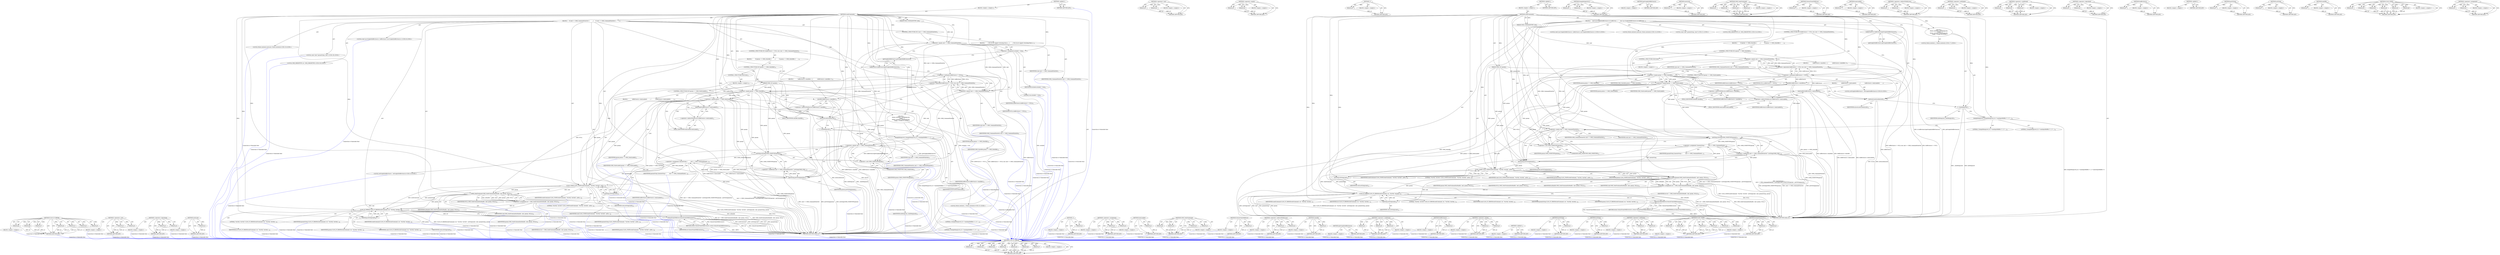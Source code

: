 digraph "bumpDebugLevel_l" {
vulnerable_219 [label=<(METHOD,CLOG_IF_ERROR)>];
vulnerable_220 [label=<(PARAM,p1)>];
vulnerable_221 [label=<(PARAM,p2)>];
vulnerable_222 [label=<(PARAM,p3)>];
vulnerable_223 [label=<(PARAM,p4)>];
vulnerable_224 [label=<(PARAM,p5)>];
vulnerable_225 [label=<(PARAM,p6)>];
vulnerable_226 [label=<(PARAM,p7)>];
vulnerable_227 [label=<(BLOCK,&lt;empty&gt;,&lt;empty&gt;)>];
vulnerable_228 [label=<(METHOD_RETURN,ANY)>];
vulnerable_194 [label=<(METHOD,&lt;operator&gt;.cast)>];
vulnerable_195 [label=<(PARAM,p1)>];
vulnerable_196 [label=<(PARAM,p2)>];
vulnerable_197 [label=<(BLOCK,&lt;empty&gt;,&lt;empty&gt;)>];
vulnerable_198 [label=<(METHOD_RETURN,ANY)>];
vulnerable_148 [label=<(METHOD,&lt;operator&gt;.equals)>];
vulnerable_149 [label=<(PARAM,p1)>];
vulnerable_150 [label=<(PARAM,p2)>];
vulnerable_151 [label=<(BLOCK,&lt;empty&gt;,&lt;empty&gt;)>];
vulnerable_152 [label=<(METHOD_RETURN,ANY)>];
vulnerable_170 [label=<(METHOD,_l)>];
vulnerable_171 [label=<(PARAM,p1)>];
vulnerable_172 [label=<(BLOCK,&lt;empty&gt;,&lt;empty&gt;)>];
vulnerable_173 [label=<(METHOD_RETURN,ANY)>];
vulnerable_6 [label=<(METHOD,&lt;global&gt;)<SUB>1</SUB>>];
vulnerable_7 [label=<(BLOCK,&lt;empty&gt;,&lt;empty&gt;)<SUB>1</SUB>>];
vulnerable_8 [label=<(METHOD,sendCommand)<SUB>1</SUB>>];
vulnerable_9 [label=<(PARAM,OMX_COMMANDTYPE cmd)<SUB>2</SUB>>];
vulnerable_10 [label=<(PARAM,OMX_S32 param)<SUB>2</SUB>>];
vulnerable_11 [label=<(BLOCK,{
    const sp&lt;GraphicBufferSource&gt;&amp; bufferSour...,{
    const sp&lt;GraphicBufferSource&gt;&amp; bufferSour...)<SUB>2</SUB>>];
vulnerable_12 [label="<(LOCAL,const sp&lt;GraphicBufferSource&gt; bufferSource: sp&lt;GraphicBufferSource&gt;)<SUB>3</SUB>>"];
vulnerable_13 [label=<(bufferSource,&amp; bufferSource(getGraphicBufferSource()))<SUB>3</SUB>>];
vulnerable_14 [label=<(getGraphicBufferSource,getGraphicBufferSource())<SUB>3</SUB>>];
vulnerable_15 [label=<(CONTROL_STRUCTURE,IF,if (bufferSource != NULL &amp;&amp; cmd == OMX_CommandStateSet))<SUB>4</SUB>>];
vulnerable_16 [label=<(&lt;operator&gt;.logicalAnd,bufferSource != NULL &amp;&amp; cmd == OMX_CommandStateSet)<SUB>4</SUB>>];
vulnerable_17 [label=<(&lt;operator&gt;.notEquals,bufferSource != NULL)<SUB>4</SUB>>];
vulnerable_18 [label=<(IDENTIFIER,bufferSource,bufferSource != NULL)<SUB>4</SUB>>];
vulnerable_19 [label=<(IDENTIFIER,NULL,bufferSource != NULL)<SUB>4</SUB>>];
vulnerable_20 [label=<(&lt;operator&gt;.equals,cmd == OMX_CommandStateSet)<SUB>4</SUB>>];
vulnerable_21 [label=<(IDENTIFIER,cmd,cmd == OMX_CommandStateSet)<SUB>4</SUB>>];
vulnerable_22 [label=<(IDENTIFIER,OMX_CommandStateSet,cmd == OMX_CommandStateSet)<SUB>4</SUB>>];
vulnerable_23 [label=<(BLOCK,{
         if (param == OMX_StateIdle) {
      ...,{
         if (param == OMX_StateIdle) {
      ...)<SUB>4</SUB>>];
vulnerable_24 [label=<(CONTROL_STRUCTURE,IF,if (param == OMX_StateIdle))<SUB>5</SUB>>];
vulnerable_25 [label=<(&lt;operator&gt;.equals,param == OMX_StateIdle)<SUB>5</SUB>>];
vulnerable_26 [label=<(IDENTIFIER,param,param == OMX_StateIdle)<SUB>5</SUB>>];
vulnerable_27 [label=<(IDENTIFIER,OMX_StateIdle,param == OMX_StateIdle)<SUB>5</SUB>>];
vulnerable_28 [label=<(BLOCK,{
            bufferSource-&gt;omxIdle();
 },{
            bufferSource-&gt;omxIdle();
 })<SUB>5</SUB>>];
vulnerable_29 [label=<(omxIdle,bufferSource-&gt;omxIdle())<SUB>6</SUB>>];
vulnerable_30 [label=<(&lt;operator&gt;.indirectFieldAccess,bufferSource-&gt;omxIdle)<SUB>6</SUB>>];
vulnerable_31 [label=<(IDENTIFIER,bufferSource,bufferSource-&gt;omxIdle())<SUB>6</SUB>>];
vulnerable_32 [label=<(FIELD_IDENTIFIER,omxIdle,omxIdle)<SUB>6</SUB>>];
vulnerable_33 [label=<(CONTROL_STRUCTURE,ELSE,else)<SUB>7</SUB>>];
vulnerable_34 [label=<(BLOCK,&lt;empty&gt;,&lt;empty&gt;)<SUB>7</SUB>>];
vulnerable_35 [label=<(CONTROL_STRUCTURE,IF,if (param == OMX_StateLoaded))<SUB>7</SUB>>];
vulnerable_36 [label=<(&lt;operator&gt;.equals,param == OMX_StateLoaded)<SUB>7</SUB>>];
vulnerable_37 [label=<(IDENTIFIER,param,param == OMX_StateLoaded)<SUB>7</SUB>>];
vulnerable_38 [label=<(IDENTIFIER,OMX_StateLoaded,param == OMX_StateLoaded)<SUB>7</SUB>>];
vulnerable_39 [label=<(BLOCK,{
            bufferSource-&gt;omxLoaded();
      ...,{
            bufferSource-&gt;omxLoaded();
      ...)<SUB>7</SUB>>];
vulnerable_40 [label=<(omxLoaded,bufferSource-&gt;omxLoaded())<SUB>8</SUB>>];
vulnerable_41 [label=<(&lt;operator&gt;.indirectFieldAccess,bufferSource-&gt;omxLoaded)<SUB>8</SUB>>];
vulnerable_42 [label=<(IDENTIFIER,bufferSource,bufferSource-&gt;omxLoaded())<SUB>8</SUB>>];
vulnerable_43 [label=<(FIELD_IDENTIFIER,omxLoaded,omxLoaded)<SUB>8</SUB>>];
vulnerable_44 [label="<(LOCAL,setGraphicBufferSource : setGraphicBufferSource)<SUB>9</SUB>>"];
vulnerable_45 [label="<(LOCAL,Mutex.Autolock autoLock: Mutex.Autolock)<SUB>14</SUB>>"];
vulnerable_46 [label=<(autoLock,autoLock(mLock))<SUB>14</SUB>>];
vulnerable_47 [label=<(IDENTIFIER,mLock,autoLock(mLock))<SUB>14</SUB>>];
vulnerable_48 [label="<(BLOCK,{
 Mutex::Autolock _l(mDebugLock);
        bump...,{
 Mutex::Autolock _l(mDebugLock);
        bump...)<SUB>16</SUB>>"];
vulnerable_49 [label="<(LOCAL,Mutex.Autolock _l: Mutex.Autolock)<SUB>17</SUB>>"];
vulnerable_50 [label=<(_l,_l(mDebugLock))<SUB>17</SUB>>];
vulnerable_51 [label=<(IDENTIFIER,mDebugLock,_l(mDebugLock))<SUB>17</SUB>>];
vulnerable_52 [label=<(bumpDebugLevel_l,bumpDebugLevel_l(2 /* numInputBuffers */, 2 /* ...)<SUB>18</SUB>>];
vulnerable_53 [label=<(LITERAL,2,bumpDebugLevel_l(2 /* numInputBuffers */, 2 /* ...)<SUB>18</SUB>>];
vulnerable_54 [label=<(LITERAL,2,bumpDebugLevel_l(2 /* numInputBuffers */, 2 /* ...)<SUB>18</SUB>>];
vulnerable_55 [label="<(LOCAL,const char* paramString: char*)<SUB>21</SUB>>"];
vulnerable_56 [label=<(&lt;operator&gt;.assignment,*paramString =
        cmd == OMX_CommandStateS...)<SUB>21</SUB>>];
vulnerable_57 [label=<(IDENTIFIER,paramString,*paramString =
        cmd == OMX_CommandStateS...)<SUB>21</SUB>>];
vulnerable_58 [label=<(&lt;operator&gt;.conditional,cmd == OMX_CommandStateSet ? asString((OMX_STAT...)<SUB>22</SUB>>];
vulnerable_59 [label=<(&lt;operator&gt;.equals,cmd == OMX_CommandStateSet)<SUB>22</SUB>>];
vulnerable_60 [label=<(IDENTIFIER,cmd,cmd == OMX_CommandStateSet)<SUB>22</SUB>>];
vulnerable_61 [label=<(IDENTIFIER,OMX_CommandStateSet,cmd == OMX_CommandStateSet)<SUB>22</SUB>>];
vulnerable_62 [label=<(asString,asString((OMX_STATETYPE)param))<SUB>22</SUB>>];
vulnerable_63 [label=<(&lt;operator&gt;.cast,(OMX_STATETYPE)param)<SUB>22</SUB>>];
vulnerable_64 [label=<(UNKNOWN,OMX_STATETYPE,OMX_STATETYPE)<SUB>22</SUB>>];
vulnerable_65 [label=<(IDENTIFIER,param,(OMX_STATETYPE)param)<SUB>22</SUB>>];
vulnerable_66 [label=<(portString,portString(param))<SUB>22</SUB>>];
vulnerable_67 [label=<(IDENTIFIER,param,portString(param))<SUB>22</SUB>>];
vulnerable_68 [label=<(CLOG_STATE,CLOG_STATE(sendCommand, &quot;%s(%d), %s(%d)&quot;, asStr...)<SUB>23</SUB>>];
vulnerable_69 [label=<(IDENTIFIER,sendCommand,CLOG_STATE(sendCommand, &quot;%s(%d), %s(%d)&quot;, asStr...)<SUB>23</SUB>>];
vulnerable_70 [label=<(LITERAL,&quot;%s(%d), %s(%d)&quot;,CLOG_STATE(sendCommand, &quot;%s(%d), %s(%d)&quot;, asStr...)<SUB>23</SUB>>];
vulnerable_71 [label=<(asString,asString(cmd))<SUB>23</SUB>>];
vulnerable_72 [label=<(IDENTIFIER,cmd,asString(cmd))<SUB>23</SUB>>];
vulnerable_73 [label=<(IDENTIFIER,cmd,CLOG_STATE(sendCommand, &quot;%s(%d), %s(%d)&quot;, asStr...)<SUB>23</SUB>>];
vulnerable_74 [label=<(IDENTIFIER,paramString,CLOG_STATE(sendCommand, &quot;%s(%d), %s(%d)&quot;, asStr...)<SUB>23</SUB>>];
vulnerable_75 [label=<(IDENTIFIER,param,CLOG_STATE(sendCommand, &quot;%s(%d), %s(%d)&quot;, asStr...)<SUB>23</SUB>>];
vulnerable_76 [label="<(LOCAL,OMX_ERRORTYPE err: OMX_ERRORTYPE)<SUB>24</SUB>>"];
vulnerable_77 [label=<(&lt;operator&gt;.assignment,err = OMX_SendCommand(mHandle, cmd, param, NULL))<SUB>24</SUB>>];
vulnerable_78 [label=<(IDENTIFIER,err,err = OMX_SendCommand(mHandle, cmd, param, NULL))<SUB>24</SUB>>];
vulnerable_79 [label=<(OMX_SendCommand,OMX_SendCommand(mHandle, cmd, param, NULL))<SUB>24</SUB>>];
vulnerable_80 [label=<(IDENTIFIER,mHandle,OMX_SendCommand(mHandle, cmd, param, NULL))<SUB>24</SUB>>];
vulnerable_81 [label=<(IDENTIFIER,cmd,OMX_SendCommand(mHandle, cmd, param, NULL))<SUB>24</SUB>>];
vulnerable_82 [label=<(IDENTIFIER,param,OMX_SendCommand(mHandle, cmd, param, NULL))<SUB>24</SUB>>];
vulnerable_83 [label=<(IDENTIFIER,NULL,OMX_SendCommand(mHandle, cmd, param, NULL))<SUB>24</SUB>>];
vulnerable_84 [label=<(CLOG_IF_ERROR,CLOG_IF_ERROR(sendCommand, err, &quot;%s(%d), %s(%d)...)<SUB>25</SUB>>];
vulnerable_85 [label=<(IDENTIFIER,sendCommand,CLOG_IF_ERROR(sendCommand, err, &quot;%s(%d), %s(%d)...)<SUB>25</SUB>>];
vulnerable_86 [label=<(IDENTIFIER,err,CLOG_IF_ERROR(sendCommand, err, &quot;%s(%d), %s(%d)...)<SUB>25</SUB>>];
vulnerable_87 [label=<(LITERAL,&quot;%s(%d), %s(%d)&quot;,CLOG_IF_ERROR(sendCommand, err, &quot;%s(%d), %s(%d)...)<SUB>25</SUB>>];
vulnerable_88 [label=<(asString,asString(cmd))<SUB>25</SUB>>];
vulnerable_89 [label=<(IDENTIFIER,cmd,asString(cmd))<SUB>25</SUB>>];
vulnerable_90 [label=<(IDENTIFIER,cmd,CLOG_IF_ERROR(sendCommand, err, &quot;%s(%d), %s(%d)...)<SUB>25</SUB>>];
vulnerable_91 [label=<(IDENTIFIER,paramString,CLOG_IF_ERROR(sendCommand, err, &quot;%s(%d), %s(%d)...)<SUB>25</SUB>>];
vulnerable_92 [label=<(IDENTIFIER,param,CLOG_IF_ERROR(sendCommand, err, &quot;%s(%d), %s(%d)...)<SUB>25</SUB>>];
vulnerable_93 [label=<(RETURN,return StatusFromOMXError(err);,return StatusFromOMXError(err);)<SUB>27</SUB>>];
vulnerable_94 [label=<(StatusFromOMXError,StatusFromOMXError(err))<SUB>27</SUB>>];
vulnerable_95 [label=<(IDENTIFIER,err,StatusFromOMXError(err))<SUB>27</SUB>>];
vulnerable_96 [label=<(METHOD_RETURN,status_t)<SUB>1</SUB>>];
vulnerable_98 [label=<(METHOD_RETURN,ANY)<SUB>1</SUB>>];
vulnerable_174 [label=<(METHOD,bumpDebugLevel_l)>];
vulnerable_175 [label=<(PARAM,p1)>];
vulnerable_176 [label=<(PARAM,p2)>];
vulnerable_177 [label=<(BLOCK,&lt;empty&gt;,&lt;empty&gt;)>];
vulnerable_178 [label=<(METHOD_RETURN,ANY)>];
vulnerable_135 [label=<(METHOD,getGraphicBufferSource)>];
vulnerable_136 [label=<(BLOCK,&lt;empty&gt;,&lt;empty&gt;)>];
vulnerable_137 [label=<(METHOD_RETURN,ANY)>];
vulnerable_166 [label=<(METHOD,autoLock)>];
vulnerable_167 [label=<(PARAM,p1)>];
vulnerable_168 [label=<(BLOCK,&lt;empty&gt;,&lt;empty&gt;)>];
vulnerable_169 [label=<(METHOD_RETURN,ANY)>];
vulnerable_212 [label=<(METHOD,OMX_SendCommand)>];
vulnerable_213 [label=<(PARAM,p1)>];
vulnerable_214 [label=<(PARAM,p2)>];
vulnerable_215 [label=<(PARAM,p3)>];
vulnerable_216 [label=<(PARAM,p4)>];
vulnerable_217 [label=<(BLOCK,&lt;empty&gt;,&lt;empty&gt;)>];
vulnerable_218 [label=<(METHOD_RETURN,ANY)>];
vulnerable_229 [label=<(METHOD,StatusFromOMXError)>];
vulnerable_230 [label=<(PARAM,p1)>];
vulnerable_231 [label=<(BLOCK,&lt;empty&gt;,&lt;empty&gt;)>];
vulnerable_232 [label=<(METHOD_RETURN,ANY)>];
vulnerable_162 [label=<(METHOD,omxLoaded)>];
vulnerable_163 [label=<(PARAM,p1)>];
vulnerable_164 [label=<(BLOCK,&lt;empty&gt;,&lt;empty&gt;)>];
vulnerable_165 [label=<(METHOD_RETURN,ANY)>];
vulnerable_157 [label=<(METHOD,&lt;operator&gt;.indirectFieldAccess)>];
vulnerable_158 [label=<(PARAM,p1)>];
vulnerable_159 [label=<(PARAM,p2)>];
vulnerable_160 [label=<(BLOCK,&lt;empty&gt;,&lt;empty&gt;)>];
vulnerable_161 [label=<(METHOD_RETURN,ANY)>];
vulnerable_143 [label=<(METHOD,&lt;operator&gt;.notEquals)>];
vulnerable_144 [label=<(PARAM,p1)>];
vulnerable_145 [label=<(PARAM,p2)>];
vulnerable_146 [label=<(BLOCK,&lt;empty&gt;,&lt;empty&gt;)>];
vulnerable_147 [label=<(METHOD_RETURN,ANY)>];
vulnerable_184 [label=<(METHOD,&lt;operator&gt;.conditional)>];
vulnerable_185 [label=<(PARAM,p1)>];
vulnerable_186 [label=<(PARAM,p2)>];
vulnerable_187 [label=<(PARAM,p3)>];
vulnerable_188 [label=<(BLOCK,&lt;empty&gt;,&lt;empty&gt;)>];
vulnerable_189 [label=<(METHOD_RETURN,ANY)>];
vulnerable_138 [label=<(METHOD,&lt;operator&gt;.logicalAnd)>];
vulnerable_139 [label=<(PARAM,p1)>];
vulnerable_140 [label=<(PARAM,p2)>];
vulnerable_141 [label=<(BLOCK,&lt;empty&gt;,&lt;empty&gt;)>];
vulnerable_142 [label=<(METHOD_RETURN,ANY)>];
vulnerable_131 [label=<(METHOD,bufferSource)>];
vulnerable_132 [label=<(PARAM,p1)>];
vulnerable_133 [label=<(BLOCK,&lt;empty&gt;,&lt;empty&gt;)>];
vulnerable_134 [label=<(METHOD_RETURN,ANY)>];
vulnerable_125 [label=<(METHOD,&lt;global&gt;)<SUB>1</SUB>>];
vulnerable_126 [label=<(BLOCK,&lt;empty&gt;,&lt;empty&gt;)>];
vulnerable_127 [label=<(METHOD_RETURN,ANY)>];
vulnerable_199 [label=<(METHOD,portString)>];
vulnerable_200 [label=<(PARAM,p1)>];
vulnerable_201 [label=<(BLOCK,&lt;empty&gt;,&lt;empty&gt;)>];
vulnerable_202 [label=<(METHOD_RETURN,ANY)>];
vulnerable_190 [label=<(METHOD,asString)>];
vulnerable_191 [label=<(PARAM,p1)>];
vulnerable_192 [label=<(BLOCK,&lt;empty&gt;,&lt;empty&gt;)>];
vulnerable_193 [label=<(METHOD_RETURN,ANY)>];
vulnerable_153 [label=<(METHOD,omxIdle)>];
vulnerable_154 [label=<(PARAM,p1)>];
vulnerable_155 [label=<(BLOCK,&lt;empty&gt;,&lt;empty&gt;)>];
vulnerable_156 [label=<(METHOD_RETURN,ANY)>];
vulnerable_203 [label=<(METHOD,CLOG_STATE)>];
vulnerable_204 [label=<(PARAM,p1)>];
vulnerable_205 [label=<(PARAM,p2)>];
vulnerable_206 [label=<(PARAM,p3)>];
vulnerable_207 [label=<(PARAM,p4)>];
vulnerable_208 [label=<(PARAM,p5)>];
vulnerable_209 [label=<(PARAM,p6)>];
vulnerable_210 [label=<(BLOCK,&lt;empty&gt;,&lt;empty&gt;)>];
vulnerable_211 [label=<(METHOD_RETURN,ANY)>];
vulnerable_179 [label=<(METHOD,&lt;operator&gt;.assignment)>];
vulnerable_180 [label=<(PARAM,p1)>];
vulnerable_181 [label=<(PARAM,p2)>];
vulnerable_182 [label=<(BLOCK,&lt;empty&gt;,&lt;empty&gt;)>];
vulnerable_183 [label=<(METHOD_RETURN,ANY)>];
fixed_229 [label=<(METHOD,CLOG_IF_ERROR)>];
fixed_230 [label=<(PARAM,p1)>];
fixed_231 [label=<(PARAM,p2)>];
fixed_232 [label=<(PARAM,p3)>];
fixed_233 [label=<(PARAM,p4)>];
fixed_234 [label=<(PARAM,p5)>];
fixed_235 [label=<(PARAM,p6)>];
fixed_236 [label=<(PARAM,p7)>];
fixed_237 [label=<(BLOCK,&lt;empty&gt;,&lt;empty&gt;)>];
fixed_238 [label=<(METHOD_RETURN,ANY)>];
fixed_204 [label=<(METHOD,&lt;operator&gt;.cast)>];
fixed_205 [label=<(PARAM,p1)>];
fixed_206 [label=<(PARAM,p2)>];
fixed_207 [label=<(BLOCK,&lt;empty&gt;,&lt;empty&gt;)>];
fixed_208 [label=<(METHOD_RETURN,ANY)>];
fixed_158 [label=<(METHOD,&lt;operator&gt;.logicalAnd)>];
fixed_159 [label=<(PARAM,p1)>];
fixed_160 [label=<(PARAM,p2)>];
fixed_161 [label=<(BLOCK,&lt;empty&gt;,&lt;empty&gt;)>];
fixed_162 [label=<(METHOD_RETURN,ANY)>];
fixed_181 [label=<(METHOD,autoLock)>];
fixed_182 [label=<(PARAM,p1)>];
fixed_183 [label=<(BLOCK,&lt;empty&gt;,&lt;empty&gt;)>];
fixed_184 [label=<(METHOD_RETURN,ANY)>];
fixed_6 [label=<(METHOD,&lt;global&gt;)<SUB>1</SUB>>];
fixed_7 [label=<(BLOCK,&lt;empty&gt;,&lt;empty&gt;)<SUB>1</SUB>>];
fixed_8 [label=<(METHOD,sendCommand)<SUB>1</SUB>>];
fixed_9 [label=<(PARAM,OMX_COMMANDTYPE cmd)<SUB>2</SUB>>];
fixed_10 [label=<(PARAM,OMX_S32 param)<SUB>2</SUB>>];
fixed_11 [label=<(BLOCK,{
    if (cmd == OMX_CommandStateSet) {
       ...,{
    if (cmd == OMX_CommandStateSet) {
       ...)<SUB>2</SUB>>];
fixed_12 [label=<(CONTROL_STRUCTURE,IF,if (cmd == OMX_CommandStateSet))<SUB>3</SUB>>];
fixed_13 [label=<(&lt;operator&gt;.equals,cmd == OMX_CommandStateSet)<SUB>3</SUB>>];
fixed_14 [label=<(IDENTIFIER,cmd,cmd == OMX_CommandStateSet)<SUB>3</SUB>>];
fixed_15 [label=<(IDENTIFIER,OMX_CommandStateSet,cmd == OMX_CommandStateSet)<SUB>3</SUB>>];
fixed_16 [label=<(BLOCK,{
        // We do not support returning from u...,{
        // We do not support returning from u...)<SUB>3</SUB>>];
fixed_17 [label=<(&lt;operator&gt;.assignment,mSailed = true)<SUB>6</SUB>>];
fixed_18 [label=<(IDENTIFIER,mSailed,mSailed = true)<SUB>6</SUB>>];
fixed_19 [label=<(LITERAL,true,mSailed = true)<SUB>6</SUB>>];
fixed_20 [label="<(LOCAL,const sp&lt;GraphicBufferSource&gt; bufferSource: sp&lt;GraphicBufferSource&gt;)<SUB>8</SUB>>"];
fixed_21 [label=<(bufferSource,bufferSource(getGraphicBufferSource()))<SUB>8</SUB>>];
fixed_22 [label=<(getGraphicBufferSource,getGraphicBufferSource())<SUB>8</SUB>>];
fixed_23 [label=<(CONTROL_STRUCTURE,IF,if (bufferSource != NULL &amp;&amp; cmd == OMX_CommandStateSet))<SUB>9</SUB>>];
fixed_24 [label=<(&lt;operator&gt;.logicalAnd,bufferSource != NULL &amp;&amp; cmd == OMX_CommandStateSet)<SUB>9</SUB>>];
fixed_25 [label=<(&lt;operator&gt;.notEquals,bufferSource != NULL)<SUB>9</SUB>>];
fixed_26 [label=<(IDENTIFIER,bufferSource,bufferSource != NULL)<SUB>9</SUB>>];
fixed_27 [label=<(IDENTIFIER,NULL,bufferSource != NULL)<SUB>9</SUB>>];
fixed_28 [label=<(&lt;operator&gt;.equals,cmd == OMX_CommandStateSet)<SUB>9</SUB>>];
fixed_29 [label=<(IDENTIFIER,cmd,cmd == OMX_CommandStateSet)<SUB>9</SUB>>];
fixed_30 [label=<(IDENTIFIER,OMX_CommandStateSet,cmd == OMX_CommandStateSet)<SUB>9</SUB>>];
fixed_31 [label=<(BLOCK,{
         if (param == OMX_StateIdle) {
      ...,{
         if (param == OMX_StateIdle) {
      ...)<SUB>9</SUB>>];
fixed_32 [label=<(CONTROL_STRUCTURE,IF,if (param == OMX_StateIdle))<SUB>10</SUB>>];
fixed_33 [label=<(&lt;operator&gt;.equals,param == OMX_StateIdle)<SUB>10</SUB>>];
fixed_34 [label=<(IDENTIFIER,param,param == OMX_StateIdle)<SUB>10</SUB>>];
fixed_35 [label=<(IDENTIFIER,OMX_StateIdle,param == OMX_StateIdle)<SUB>10</SUB>>];
fixed_36 [label=<(BLOCK,{
            bufferSource-&gt;omxIdle();
 },{
            bufferSource-&gt;omxIdle();
 })<SUB>10</SUB>>];
fixed_37 [label=<(omxIdle,bufferSource-&gt;omxIdle())<SUB>11</SUB>>];
fixed_38 [label=<(&lt;operator&gt;.indirectFieldAccess,bufferSource-&gt;omxIdle)<SUB>11</SUB>>];
fixed_39 [label=<(IDENTIFIER,bufferSource,bufferSource-&gt;omxIdle())<SUB>11</SUB>>];
fixed_40 [label=<(FIELD_IDENTIFIER,omxIdle,omxIdle)<SUB>11</SUB>>];
fixed_41 [label=<(CONTROL_STRUCTURE,ELSE,else)<SUB>12</SUB>>];
fixed_42 [label=<(BLOCK,&lt;empty&gt;,&lt;empty&gt;)<SUB>12</SUB>>];
fixed_43 [label=<(CONTROL_STRUCTURE,IF,if (param == OMX_StateLoaded))<SUB>12</SUB>>];
fixed_44 [label=<(&lt;operator&gt;.equals,param == OMX_StateLoaded)<SUB>12</SUB>>];
fixed_45 [label=<(IDENTIFIER,param,param == OMX_StateLoaded)<SUB>12</SUB>>];
fixed_46 [label=<(IDENTIFIER,OMX_StateLoaded,param == OMX_StateLoaded)<SUB>12</SUB>>];
fixed_47 [label=<(BLOCK,{
            bufferSource-&gt;omxLoaded();
      ...,{
            bufferSource-&gt;omxLoaded();
      ...)<SUB>12</SUB>>];
fixed_48 [label=<(omxLoaded,bufferSource-&gt;omxLoaded())<SUB>13</SUB>>];
fixed_49 [label=<(&lt;operator&gt;.indirectFieldAccess,bufferSource-&gt;omxLoaded)<SUB>13</SUB>>];
fixed_50 [label=<(IDENTIFIER,bufferSource,bufferSource-&gt;omxLoaded())<SUB>13</SUB>>];
fixed_51 [label=<(FIELD_IDENTIFIER,omxLoaded,omxLoaded)<SUB>13</SUB>>];
fixed_52 [label="<(LOCAL,setGraphicBufferSource : setGraphicBufferSource)<SUB>14</SUB>>"];
fixed_53 [label="<(LOCAL,Mutex.Autolock autoLock: Mutex.Autolock)<SUB>19</SUB>>"];
fixed_54 [label=<(autoLock,autoLock(mLock))<SUB>19</SUB>>];
fixed_55 [label=<(IDENTIFIER,mLock,autoLock(mLock))<SUB>19</SUB>>];
fixed_56 [label="<(BLOCK,{
 Mutex::Autolock _l(mDebugLock);
        bump...,{
 Mutex::Autolock _l(mDebugLock);
        bump...)<SUB>21</SUB>>"];
fixed_57 [label="<(LOCAL,Mutex.Autolock _l: Mutex.Autolock)<SUB>22</SUB>>"];
fixed_58 [label=<(_l,_l(mDebugLock))<SUB>22</SUB>>];
fixed_59 [label=<(IDENTIFIER,mDebugLock,_l(mDebugLock))<SUB>22</SUB>>];
fixed_60 [label=<(bumpDebugLevel_l,bumpDebugLevel_l(2 /* numInputBuffers */, 2 /* ...)<SUB>23</SUB>>];
fixed_61 [label=<(LITERAL,2,bumpDebugLevel_l(2 /* numInputBuffers */, 2 /* ...)<SUB>23</SUB>>];
fixed_62 [label=<(LITERAL,2,bumpDebugLevel_l(2 /* numInputBuffers */, 2 /* ...)<SUB>23</SUB>>];
fixed_63 [label="<(LOCAL,const char* paramString: char*)<SUB>26</SUB>>"];
fixed_64 [label=<(&lt;operator&gt;.assignment,*paramString =
        cmd == OMX_CommandStateS...)<SUB>26</SUB>>];
fixed_65 [label=<(IDENTIFIER,paramString,*paramString =
        cmd == OMX_CommandStateS...)<SUB>26</SUB>>];
fixed_66 [label=<(&lt;operator&gt;.conditional,cmd == OMX_CommandStateSet ? asString((OMX_STAT...)<SUB>27</SUB>>];
fixed_67 [label=<(&lt;operator&gt;.equals,cmd == OMX_CommandStateSet)<SUB>27</SUB>>];
fixed_68 [label=<(IDENTIFIER,cmd,cmd == OMX_CommandStateSet)<SUB>27</SUB>>];
fixed_69 [label=<(IDENTIFIER,OMX_CommandStateSet,cmd == OMX_CommandStateSet)<SUB>27</SUB>>];
fixed_70 [label=<(asString,asString((OMX_STATETYPE)param))<SUB>27</SUB>>];
fixed_71 [label=<(&lt;operator&gt;.cast,(OMX_STATETYPE)param)<SUB>27</SUB>>];
fixed_72 [label=<(UNKNOWN,OMX_STATETYPE,OMX_STATETYPE)<SUB>27</SUB>>];
fixed_73 [label=<(IDENTIFIER,param,(OMX_STATETYPE)param)<SUB>27</SUB>>];
fixed_74 [label=<(portString,portString(param))<SUB>27</SUB>>];
fixed_75 [label=<(IDENTIFIER,param,portString(param))<SUB>27</SUB>>];
fixed_76 [label=<(CLOG_STATE,CLOG_STATE(sendCommand, &quot;%s(%d), %s(%d)&quot;, asStr...)<SUB>28</SUB>>];
fixed_77 [label=<(IDENTIFIER,sendCommand,CLOG_STATE(sendCommand, &quot;%s(%d), %s(%d)&quot;, asStr...)<SUB>28</SUB>>];
fixed_78 [label=<(LITERAL,&quot;%s(%d), %s(%d)&quot;,CLOG_STATE(sendCommand, &quot;%s(%d), %s(%d)&quot;, asStr...)<SUB>28</SUB>>];
fixed_79 [label=<(asString,asString(cmd))<SUB>28</SUB>>];
fixed_80 [label=<(IDENTIFIER,cmd,asString(cmd))<SUB>28</SUB>>];
fixed_81 [label=<(IDENTIFIER,cmd,CLOG_STATE(sendCommand, &quot;%s(%d), %s(%d)&quot;, asStr...)<SUB>28</SUB>>];
fixed_82 [label=<(IDENTIFIER,paramString,CLOG_STATE(sendCommand, &quot;%s(%d), %s(%d)&quot;, asStr...)<SUB>28</SUB>>];
fixed_83 [label=<(IDENTIFIER,param,CLOG_STATE(sendCommand, &quot;%s(%d), %s(%d)&quot;, asStr...)<SUB>28</SUB>>];
fixed_84 [label="<(LOCAL,OMX_ERRORTYPE err: OMX_ERRORTYPE)<SUB>29</SUB>>"];
fixed_85 [label=<(&lt;operator&gt;.assignment,err = OMX_SendCommand(mHandle, cmd, param, NULL))<SUB>29</SUB>>];
fixed_86 [label=<(IDENTIFIER,err,err = OMX_SendCommand(mHandle, cmd, param, NULL))<SUB>29</SUB>>];
fixed_87 [label=<(OMX_SendCommand,OMX_SendCommand(mHandle, cmd, param, NULL))<SUB>29</SUB>>];
fixed_88 [label=<(IDENTIFIER,mHandle,OMX_SendCommand(mHandle, cmd, param, NULL))<SUB>29</SUB>>];
fixed_89 [label=<(IDENTIFIER,cmd,OMX_SendCommand(mHandle, cmd, param, NULL))<SUB>29</SUB>>];
fixed_90 [label=<(IDENTIFIER,param,OMX_SendCommand(mHandle, cmd, param, NULL))<SUB>29</SUB>>];
fixed_91 [label=<(IDENTIFIER,NULL,OMX_SendCommand(mHandle, cmd, param, NULL))<SUB>29</SUB>>];
fixed_92 [label=<(CLOG_IF_ERROR,CLOG_IF_ERROR(sendCommand, err, &quot;%s(%d), %s(%d)...)<SUB>30</SUB>>];
fixed_93 [label=<(IDENTIFIER,sendCommand,CLOG_IF_ERROR(sendCommand, err, &quot;%s(%d), %s(%d)...)<SUB>30</SUB>>];
fixed_94 [label=<(IDENTIFIER,err,CLOG_IF_ERROR(sendCommand, err, &quot;%s(%d), %s(%d)...)<SUB>30</SUB>>];
fixed_95 [label=<(LITERAL,&quot;%s(%d), %s(%d)&quot;,CLOG_IF_ERROR(sendCommand, err, &quot;%s(%d), %s(%d)...)<SUB>30</SUB>>];
fixed_96 [label=<(asString,asString(cmd))<SUB>30</SUB>>];
fixed_97 [label=<(IDENTIFIER,cmd,asString(cmd))<SUB>30</SUB>>];
fixed_98 [label=<(IDENTIFIER,cmd,CLOG_IF_ERROR(sendCommand, err, &quot;%s(%d), %s(%d)...)<SUB>30</SUB>>];
fixed_99 [label=<(IDENTIFIER,paramString,CLOG_IF_ERROR(sendCommand, err, &quot;%s(%d), %s(%d)...)<SUB>30</SUB>>];
fixed_100 [label=<(IDENTIFIER,param,CLOG_IF_ERROR(sendCommand, err, &quot;%s(%d), %s(%d)...)<SUB>30</SUB>>];
fixed_101 [label=<(RETURN,return StatusFromOMXError(err);,return StatusFromOMXError(err);)<SUB>32</SUB>>];
fixed_102 [label=<(StatusFromOMXError,StatusFromOMXError(err))<SUB>32</SUB>>];
fixed_103 [label=<(IDENTIFIER,err,StatusFromOMXError(err))<SUB>32</SUB>>];
fixed_104 [label=<(METHOD_RETURN,status_t)<SUB>1</SUB>>];
fixed_106 [label=<(METHOD_RETURN,ANY)<SUB>1</SUB>>];
fixed_185 [label=<(METHOD,_l)>];
fixed_186 [label=<(PARAM,p1)>];
fixed_187 [label=<(BLOCK,&lt;empty&gt;,&lt;empty&gt;)>];
fixed_188 [label=<(METHOD_RETURN,ANY)>];
fixed_146 [label=<(METHOD,&lt;operator&gt;.assignment)>];
fixed_147 [label=<(PARAM,p1)>];
fixed_148 [label=<(PARAM,p2)>];
fixed_149 [label=<(BLOCK,&lt;empty&gt;,&lt;empty&gt;)>];
fixed_150 [label=<(METHOD_RETURN,ANY)>];
fixed_177 [label=<(METHOD,omxLoaded)>];
fixed_178 [label=<(PARAM,p1)>];
fixed_179 [label=<(BLOCK,&lt;empty&gt;,&lt;empty&gt;)>];
fixed_180 [label=<(METHOD_RETURN,ANY)>];
fixed_222 [label=<(METHOD,OMX_SendCommand)>];
fixed_223 [label=<(PARAM,p1)>];
fixed_224 [label=<(PARAM,p2)>];
fixed_225 [label=<(PARAM,p3)>];
fixed_226 [label=<(PARAM,p4)>];
fixed_227 [label=<(BLOCK,&lt;empty&gt;,&lt;empty&gt;)>];
fixed_228 [label=<(METHOD_RETURN,ANY)>];
fixed_239 [label=<(METHOD,StatusFromOMXError)>];
fixed_240 [label=<(PARAM,p1)>];
fixed_241 [label=<(BLOCK,&lt;empty&gt;,&lt;empty&gt;)>];
fixed_242 [label=<(METHOD_RETURN,ANY)>];
fixed_172 [label=<(METHOD,&lt;operator&gt;.indirectFieldAccess)>];
fixed_173 [label=<(PARAM,p1)>];
fixed_174 [label=<(PARAM,p2)>];
fixed_175 [label=<(BLOCK,&lt;empty&gt;,&lt;empty&gt;)>];
fixed_176 [label=<(METHOD_RETURN,ANY)>];
fixed_168 [label=<(METHOD,omxIdle)>];
fixed_169 [label=<(PARAM,p1)>];
fixed_170 [label=<(BLOCK,&lt;empty&gt;,&lt;empty&gt;)>];
fixed_171 [label=<(METHOD_RETURN,ANY)>];
fixed_155 [label=<(METHOD,getGraphicBufferSource)>];
fixed_156 [label=<(BLOCK,&lt;empty&gt;,&lt;empty&gt;)>];
fixed_157 [label=<(METHOD_RETURN,ANY)>];
fixed_194 [label=<(METHOD,&lt;operator&gt;.conditional)>];
fixed_195 [label=<(PARAM,p1)>];
fixed_196 [label=<(PARAM,p2)>];
fixed_197 [label=<(PARAM,p3)>];
fixed_198 [label=<(BLOCK,&lt;empty&gt;,&lt;empty&gt;)>];
fixed_199 [label=<(METHOD_RETURN,ANY)>];
fixed_151 [label=<(METHOD,bufferSource)>];
fixed_152 [label=<(PARAM,p1)>];
fixed_153 [label=<(BLOCK,&lt;empty&gt;,&lt;empty&gt;)>];
fixed_154 [label=<(METHOD_RETURN,ANY)>];
fixed_141 [label=<(METHOD,&lt;operator&gt;.equals)>];
fixed_142 [label=<(PARAM,p1)>];
fixed_143 [label=<(PARAM,p2)>];
fixed_144 [label=<(BLOCK,&lt;empty&gt;,&lt;empty&gt;)>];
fixed_145 [label=<(METHOD_RETURN,ANY)>];
fixed_135 [label=<(METHOD,&lt;global&gt;)<SUB>1</SUB>>];
fixed_136 [label=<(BLOCK,&lt;empty&gt;,&lt;empty&gt;)>];
fixed_137 [label=<(METHOD_RETURN,ANY)>];
fixed_209 [label=<(METHOD,portString)>];
fixed_210 [label=<(PARAM,p1)>];
fixed_211 [label=<(BLOCK,&lt;empty&gt;,&lt;empty&gt;)>];
fixed_212 [label=<(METHOD_RETURN,ANY)>];
fixed_200 [label=<(METHOD,asString)>];
fixed_201 [label=<(PARAM,p1)>];
fixed_202 [label=<(BLOCK,&lt;empty&gt;,&lt;empty&gt;)>];
fixed_203 [label=<(METHOD_RETURN,ANY)>];
fixed_163 [label=<(METHOD,&lt;operator&gt;.notEquals)>];
fixed_164 [label=<(PARAM,p1)>];
fixed_165 [label=<(PARAM,p2)>];
fixed_166 [label=<(BLOCK,&lt;empty&gt;,&lt;empty&gt;)>];
fixed_167 [label=<(METHOD_RETURN,ANY)>];
fixed_213 [label=<(METHOD,CLOG_STATE)>];
fixed_214 [label=<(PARAM,p1)>];
fixed_215 [label=<(PARAM,p2)>];
fixed_216 [label=<(PARAM,p3)>];
fixed_217 [label=<(PARAM,p4)>];
fixed_218 [label=<(PARAM,p5)>];
fixed_219 [label=<(PARAM,p6)>];
fixed_220 [label=<(BLOCK,&lt;empty&gt;,&lt;empty&gt;)>];
fixed_221 [label=<(METHOD_RETURN,ANY)>];
fixed_189 [label=<(METHOD,bumpDebugLevel_l)>];
fixed_190 [label=<(PARAM,p1)>];
fixed_191 [label=<(PARAM,p2)>];
fixed_192 [label=<(BLOCK,&lt;empty&gt;,&lt;empty&gt;)>];
fixed_193 [label=<(METHOD_RETURN,ANY)>];
vulnerable_219 -> vulnerable_220  [key=0, label="AST: "];
vulnerable_219 -> vulnerable_220  [key=1, label="DDG: "];
vulnerable_219 -> vulnerable_227  [key=0, label="AST: "];
vulnerable_219 -> vulnerable_221  [key=0, label="AST: "];
vulnerable_219 -> vulnerable_221  [key=1, label="DDG: "];
vulnerable_219 -> vulnerable_228  [key=0, label="AST: "];
vulnerable_219 -> vulnerable_228  [key=1, label="CFG: "];
vulnerable_219 -> vulnerable_222  [key=0, label="AST: "];
vulnerable_219 -> vulnerable_222  [key=1, label="DDG: "];
vulnerable_219 -> vulnerable_223  [key=0, label="AST: "];
vulnerable_219 -> vulnerable_223  [key=1, label="DDG: "];
vulnerable_219 -> vulnerable_224  [key=0, label="AST: "];
vulnerable_219 -> vulnerable_224  [key=1, label="DDG: "];
vulnerable_219 -> vulnerable_225  [key=0, label="AST: "];
vulnerable_219 -> vulnerable_225  [key=1, label="DDG: "];
vulnerable_219 -> vulnerable_226  [key=0, label="AST: "];
vulnerable_219 -> vulnerable_226  [key=1, label="DDG: "];
vulnerable_220 -> vulnerable_228  [key=0, label="DDG: p1"];
vulnerable_221 -> vulnerable_228  [key=0, label="DDG: p2"];
vulnerable_222 -> vulnerable_228  [key=0, label="DDG: p3"];
vulnerable_223 -> vulnerable_228  [key=0, label="DDG: p4"];
vulnerable_224 -> vulnerable_228  [key=0, label="DDG: p5"];
vulnerable_225 -> vulnerable_228  [key=0, label="DDG: p6"];
vulnerable_226 -> vulnerable_228  [key=0, label="DDG: p7"];
vulnerable_194 -> vulnerable_195  [key=0, label="AST: "];
vulnerable_194 -> vulnerable_195  [key=1, label="DDG: "];
vulnerable_194 -> vulnerable_197  [key=0, label="AST: "];
vulnerable_194 -> vulnerable_196  [key=0, label="AST: "];
vulnerable_194 -> vulnerable_196  [key=1, label="DDG: "];
vulnerable_194 -> vulnerable_198  [key=0, label="AST: "];
vulnerable_194 -> vulnerable_198  [key=1, label="CFG: "];
vulnerable_195 -> vulnerable_198  [key=0, label="DDG: p1"];
vulnerable_196 -> vulnerable_198  [key=0, label="DDG: p2"];
vulnerable_148 -> vulnerable_149  [key=0, label="AST: "];
vulnerable_148 -> vulnerable_149  [key=1, label="DDG: "];
vulnerable_148 -> vulnerable_151  [key=0, label="AST: "];
vulnerable_148 -> vulnerable_150  [key=0, label="AST: "];
vulnerable_148 -> vulnerable_150  [key=1, label="DDG: "];
vulnerable_148 -> vulnerable_152  [key=0, label="AST: "];
vulnerable_148 -> vulnerable_152  [key=1, label="CFG: "];
vulnerable_149 -> vulnerable_152  [key=0, label="DDG: p1"];
vulnerable_150 -> vulnerable_152  [key=0, label="DDG: p2"];
vulnerable_170 -> vulnerable_171  [key=0, label="AST: "];
vulnerable_170 -> vulnerable_171  [key=1, label="DDG: "];
vulnerable_170 -> vulnerable_172  [key=0, label="AST: "];
vulnerable_170 -> vulnerable_173  [key=0, label="AST: "];
vulnerable_170 -> vulnerable_173  [key=1, label="CFG: "];
vulnerable_171 -> vulnerable_173  [key=0, label="DDG: p1"];
vulnerable_6 -> vulnerable_7  [key=0, label="AST: "];
vulnerable_6 -> vulnerable_98  [key=0, label="AST: "];
vulnerable_6 -> vulnerable_98  [key=1, label="CFG: "];
vulnerable_7 -> vulnerable_8  [key=0, label="AST: "];
vulnerable_8 -> vulnerable_9  [key=0, label="AST: "];
vulnerable_8 -> vulnerable_9  [key=1, label="DDG: "];
vulnerable_8 -> vulnerable_10  [key=0, label="AST: "];
vulnerable_8 -> vulnerable_10  [key=1, label="DDG: "];
vulnerable_8 -> vulnerable_11  [key=0, label="AST: "];
vulnerable_8 -> vulnerable_96  [key=0, label="AST: "];
vulnerable_8 -> vulnerable_14  [key=0, label="CFG: "];
vulnerable_8 -> vulnerable_48  [key=0, label="DDG: "];
vulnerable_8 -> vulnerable_13  [key=0, label="DDG: "];
vulnerable_8 -> vulnerable_46  [key=0, label="DDG: "];
vulnerable_8 -> vulnerable_68  [key=0, label="DDG: "];
vulnerable_8 -> vulnerable_84  [key=0, label="DDG: "];
vulnerable_8 -> vulnerable_50  [key=0, label="DDG: "];
vulnerable_8 -> vulnerable_52  [key=0, label="DDG: "];
vulnerable_8 -> vulnerable_71  [key=0, label="DDG: "];
vulnerable_8 -> vulnerable_79  [key=0, label="DDG: "];
vulnerable_8 -> vulnerable_88  [key=0, label="DDG: "];
vulnerable_8 -> vulnerable_94  [key=0, label="DDG: "];
vulnerable_8 -> vulnerable_17  [key=0, label="DDG: "];
vulnerable_8 -> vulnerable_20  [key=0, label="DDG: "];
vulnerable_8 -> vulnerable_59  [key=0, label="DDG: "];
vulnerable_8 -> vulnerable_62  [key=0, label="DDG: "];
vulnerable_8 -> vulnerable_66  [key=0, label="DDG: "];
vulnerable_8 -> vulnerable_25  [key=0, label="DDG: "];
vulnerable_8 -> vulnerable_63  [key=0, label="DDG: "];
vulnerable_8 -> vulnerable_36  [key=0, label="DDG: "];
vulnerable_9 -> vulnerable_20  [key=0, label="DDG: cmd"];
vulnerable_9 -> vulnerable_59  [key=0, label="DDG: cmd"];
vulnerable_10 -> vulnerable_68  [key=0, label="DDG: param"];
vulnerable_10 -> vulnerable_62  [key=0, label="DDG: param"];
vulnerable_10 -> vulnerable_66  [key=0, label="DDG: param"];
vulnerable_10 -> vulnerable_25  [key=0, label="DDG: param"];
vulnerable_10 -> vulnerable_63  [key=0, label="DDG: param"];
vulnerable_11 -> vulnerable_12  [key=0, label="AST: "];
vulnerable_11 -> vulnerable_13  [key=0, label="AST: "];
vulnerable_11 -> vulnerable_15  [key=0, label="AST: "];
vulnerable_11 -> vulnerable_45  [key=0, label="AST: "];
vulnerable_11 -> vulnerable_46  [key=0, label="AST: "];
vulnerable_11 -> vulnerable_48  [key=0, label="AST: "];
vulnerable_11 -> vulnerable_55  [key=0, label="AST: "];
vulnerable_11 -> vulnerable_56  [key=0, label="AST: "];
vulnerable_11 -> vulnerable_68  [key=0, label="AST: "];
vulnerable_11 -> vulnerable_76  [key=0, label="AST: "];
vulnerable_11 -> vulnerable_77  [key=0, label="AST: "];
vulnerable_11 -> vulnerable_84  [key=0, label="AST: "];
vulnerable_11 -> vulnerable_93  [key=0, label="AST: "];
vulnerable_13 -> vulnerable_14  [key=0, label="AST: "];
vulnerable_13 -> vulnerable_17  [key=0, label="CFG: "];
vulnerable_13 -> vulnerable_96  [key=0, label="DDG: getGraphicBufferSource()"];
vulnerable_13 -> vulnerable_96  [key=1, label="DDG: &amp; bufferSource(getGraphicBufferSource())"];
vulnerable_14 -> vulnerable_13  [key=0, label="CFG: "];
vulnerable_15 -> vulnerable_16  [key=0, label="AST: "];
vulnerable_15 -> vulnerable_23  [key=0, label="AST: "];
vulnerable_16 -> vulnerable_17  [key=0, label="AST: "];
vulnerable_16 -> vulnerable_20  [key=0, label="AST: "];
vulnerable_16 -> vulnerable_25  [key=0, label="CFG: "];
vulnerable_16 -> vulnerable_25  [key=1, label="CDG: "];
vulnerable_16 -> vulnerable_46  [key=0, label="CFG: "];
vulnerable_16 -> vulnerable_96  [key=0, label="DDG: bufferSource != NULL"];
vulnerable_16 -> vulnerable_96  [key=1, label="DDG: bufferSource != NULL &amp;&amp; cmd == OMX_CommandStateSet"];
vulnerable_17 -> vulnerable_18  [key=0, label="AST: "];
vulnerable_17 -> vulnerable_19  [key=0, label="AST: "];
vulnerable_17 -> vulnerable_16  [key=0, label="CFG: "];
vulnerable_17 -> vulnerable_16  [key=1, label="DDG: bufferSource"];
vulnerable_17 -> vulnerable_16  [key=2, label="DDG: NULL"];
vulnerable_17 -> vulnerable_20  [key=0, label="CFG: "];
vulnerable_17 -> vulnerable_20  [key=1, label="CDG: "];
vulnerable_17 -> vulnerable_96  [key=0, label="DDG: bufferSource"];
vulnerable_17 -> vulnerable_79  [key=0, label="DDG: NULL"];
vulnerable_17 -> vulnerable_29  [key=0, label="DDG: bufferSource"];
vulnerable_17 -> vulnerable_40  [key=0, label="DDG: bufferSource"];
vulnerable_20 -> vulnerable_21  [key=0, label="AST: "];
vulnerable_20 -> vulnerable_22  [key=0, label="AST: "];
vulnerable_20 -> vulnerable_16  [key=0, label="CFG: "];
vulnerable_20 -> vulnerable_16  [key=1, label="DDG: cmd"];
vulnerable_20 -> vulnerable_16  [key=2, label="DDG: OMX_CommandStateSet"];
vulnerable_20 -> vulnerable_59  [key=0, label="DDG: cmd"];
vulnerable_20 -> vulnerable_59  [key=1, label="DDG: OMX_CommandStateSet"];
vulnerable_23 -> vulnerable_24  [key=0, label="AST: "];
vulnerable_24 -> vulnerable_25  [key=0, label="AST: "];
vulnerable_24 -> vulnerable_28  [key=0, label="AST: "];
vulnerable_24 -> vulnerable_33  [key=0, label="AST: "];
vulnerable_25 -> vulnerable_26  [key=0, label="AST: "];
vulnerable_25 -> vulnerable_27  [key=0, label="AST: "];
vulnerable_25 -> vulnerable_32  [key=0, label="CFG: "];
vulnerable_25 -> vulnerable_32  [key=1, label="CDG: "];
vulnerable_25 -> vulnerable_36  [key=0, label="CFG: "];
vulnerable_25 -> vulnerable_36  [key=1, label="DDG: param"];
vulnerable_25 -> vulnerable_36  [key=2, label="CDG: "];
vulnerable_25 -> vulnerable_96  [key=0, label="DDG: param == OMX_StateIdle"];
vulnerable_25 -> vulnerable_96  [key=1, label="DDG: OMX_StateIdle"];
vulnerable_25 -> vulnerable_68  [key=0, label="DDG: param"];
vulnerable_25 -> vulnerable_62  [key=0, label="DDG: param"];
vulnerable_25 -> vulnerable_66  [key=0, label="DDG: param"];
vulnerable_25 -> vulnerable_63  [key=0, label="DDG: param"];
vulnerable_25 -> vulnerable_30  [key=0, label="CDG: "];
vulnerable_25 -> vulnerable_29  [key=0, label="CDG: "];
vulnerable_28 -> vulnerable_29  [key=0, label="AST: "];
vulnerable_29 -> vulnerable_30  [key=0, label="AST: "];
vulnerable_29 -> vulnerable_46  [key=0, label="CFG: "];
vulnerable_29 -> vulnerable_96  [key=0, label="DDG: bufferSource-&gt;omxIdle"];
vulnerable_29 -> vulnerable_96  [key=1, label="DDG: bufferSource-&gt;omxIdle()"];
vulnerable_30 -> vulnerable_31  [key=0, label="AST: "];
vulnerable_30 -> vulnerable_32  [key=0, label="AST: "];
vulnerable_30 -> vulnerable_29  [key=0, label="CFG: "];
vulnerable_32 -> vulnerable_30  [key=0, label="CFG: "];
vulnerable_33 -> vulnerable_34  [key=0, label="AST: "];
vulnerable_34 -> vulnerable_35  [key=0, label="AST: "];
vulnerable_35 -> vulnerable_36  [key=0, label="AST: "];
vulnerable_35 -> vulnerable_39  [key=0, label="AST: "];
vulnerable_36 -> vulnerable_37  [key=0, label="AST: "];
vulnerable_36 -> vulnerable_38  [key=0, label="AST: "];
vulnerable_36 -> vulnerable_43  [key=0, label="CFG: "];
vulnerable_36 -> vulnerable_43  [key=1, label="CDG: "];
vulnerable_36 -> vulnerable_46  [key=0, label="CFG: "];
vulnerable_36 -> vulnerable_96  [key=0, label="DDG: param == OMX_StateLoaded"];
vulnerable_36 -> vulnerable_96  [key=1, label="DDG: OMX_StateLoaded"];
vulnerable_36 -> vulnerable_68  [key=0, label="DDG: param"];
vulnerable_36 -> vulnerable_62  [key=0, label="DDG: param"];
vulnerable_36 -> vulnerable_66  [key=0, label="DDG: param"];
vulnerable_36 -> vulnerable_63  [key=0, label="DDG: param"];
vulnerable_36 -> vulnerable_40  [key=0, label="CDG: "];
vulnerable_36 -> vulnerable_41  [key=0, label="CDG: "];
vulnerable_39 -> vulnerable_40  [key=0, label="AST: "];
vulnerable_39 -> vulnerable_44  [key=0, label="AST: "];
vulnerable_40 -> vulnerable_41  [key=0, label="AST: "];
vulnerable_40 -> vulnerable_46  [key=0, label="CFG: "];
vulnerable_40 -> vulnerable_96  [key=0, label="DDG: bufferSource-&gt;omxLoaded"];
vulnerable_40 -> vulnerable_96  [key=1, label="DDG: bufferSource-&gt;omxLoaded()"];
vulnerable_41 -> vulnerable_42  [key=0, label="AST: "];
vulnerable_41 -> vulnerable_43  [key=0, label="AST: "];
vulnerable_41 -> vulnerable_40  [key=0, label="CFG: "];
vulnerable_43 -> vulnerable_41  [key=0, label="CFG: "];
vulnerable_46 -> vulnerable_47  [key=0, label="AST: "];
vulnerable_46 -> vulnerable_50  [key=0, label="CFG: "];
vulnerable_46 -> vulnerable_96  [key=0, label="DDG: autoLock(mLock)"];
vulnerable_46 -> vulnerable_96  [key=1, label="DDG: mLock"];
vulnerable_48 -> vulnerable_49  [key=0, label="AST: "];
vulnerable_48 -> vulnerable_50  [key=0, label="AST: "];
vulnerable_48 -> vulnerable_52  [key=0, label="AST: "];
vulnerable_50 -> vulnerable_51  [key=0, label="AST: "];
vulnerable_50 -> vulnerable_52  [key=0, label="CFG: "];
vulnerable_50 -> vulnerable_96  [key=0, label="DDG: _l(mDebugLock)"];
vulnerable_50 -> vulnerable_96  [key=1, label="DDG: mDebugLock"];
vulnerable_52 -> vulnerable_53  [key=0, label="AST: "];
vulnerable_52 -> vulnerable_54  [key=0, label="AST: "];
vulnerable_52 -> vulnerable_59  [key=0, label="CFG: "];
vulnerable_52 -> vulnerable_96  [key=0, label="DDG: bumpDebugLevel_l(2 /* numInputBuffers */, 2 /* numOutputBuffers */)"];
vulnerable_56 -> vulnerable_57  [key=0, label="AST: "];
vulnerable_56 -> vulnerable_58  [key=0, label="AST: "];
vulnerable_56 -> vulnerable_71  [key=0, label="CFG: "];
vulnerable_56 -> vulnerable_96  [key=0, label="DDG: cmd == OMX_CommandStateSet ? asString((OMX_STATETYPE)param) : portString(param)"];
vulnerable_56 -> vulnerable_96  [key=1, label="DDG: *paramString =
        cmd == OMX_CommandStateSet ? asString((OMX_STATETYPE)param) : portString(param)"];
vulnerable_56 -> vulnerable_68  [key=0, label="DDG: paramString"];
vulnerable_58 -> vulnerable_59  [key=0, label="AST: "];
vulnerable_58 -> vulnerable_62  [key=0, label="AST: "];
vulnerable_58 -> vulnerable_66  [key=0, label="AST: "];
vulnerable_58 -> vulnerable_56  [key=0, label="CFG: "];
vulnerable_58 -> vulnerable_96  [key=0, label="DDG: cmd == OMX_CommandStateSet"];
vulnerable_58 -> vulnerable_96  [key=1, label="DDG: portString(param)"];
vulnerable_58 -> vulnerable_96  [key=2, label="DDG: asString((OMX_STATETYPE)param)"];
vulnerable_59 -> vulnerable_60  [key=0, label="AST: "];
vulnerable_59 -> vulnerable_61  [key=0, label="AST: "];
vulnerable_59 -> vulnerable_64  [key=0, label="CFG: "];
vulnerable_59 -> vulnerable_64  [key=1, label="CDG: "];
vulnerable_59 -> vulnerable_66  [key=0, label="CFG: "];
vulnerable_59 -> vulnerable_66  [key=1, label="CDG: "];
vulnerable_59 -> vulnerable_96  [key=0, label="DDG: OMX_CommandStateSet"];
vulnerable_59 -> vulnerable_71  [key=0, label="DDG: cmd"];
vulnerable_59 -> vulnerable_62  [key=0, label="CDG: "];
vulnerable_59 -> vulnerable_63  [key=0, label="CDG: "];
vulnerable_62 -> vulnerable_63  [key=0, label="AST: "];
vulnerable_62 -> vulnerable_58  [key=0, label="CFG: "];
vulnerable_62 -> vulnerable_58  [key=1, label="DDG: (OMX_STATETYPE)param"];
vulnerable_62 -> vulnerable_96  [key=0, label="DDG: (OMX_STATETYPE)param"];
vulnerable_62 -> vulnerable_56  [key=0, label="DDG: (OMX_STATETYPE)param"];
vulnerable_63 -> vulnerable_64  [key=0, label="AST: "];
vulnerable_63 -> vulnerable_65  [key=0, label="AST: "];
vulnerable_63 -> vulnerable_62  [key=0, label="CFG: "];
vulnerable_64 -> vulnerable_63  [key=0, label="CFG: "];
vulnerable_66 -> vulnerable_67  [key=0, label="AST: "];
vulnerable_66 -> vulnerable_58  [key=0, label="CFG: "];
vulnerable_66 -> vulnerable_58  [key=1, label="DDG: param"];
vulnerable_66 -> vulnerable_56  [key=0, label="DDG: param"];
vulnerable_66 -> vulnerable_68  [key=0, label="DDG: param"];
vulnerable_68 -> vulnerable_69  [key=0, label="AST: "];
vulnerable_68 -> vulnerable_70  [key=0, label="AST: "];
vulnerable_68 -> vulnerable_71  [key=0, label="AST: "];
vulnerable_68 -> vulnerable_73  [key=0, label="AST: "];
vulnerable_68 -> vulnerable_74  [key=0, label="AST: "];
vulnerable_68 -> vulnerable_75  [key=0, label="AST: "];
vulnerable_68 -> vulnerable_79  [key=0, label="CFG: "];
vulnerable_68 -> vulnerable_79  [key=1, label="DDG: cmd"];
vulnerable_68 -> vulnerable_79  [key=2, label="DDG: param"];
vulnerable_68 -> vulnerable_96  [key=0, label="DDG: CLOG_STATE(sendCommand, &quot;%s(%d), %s(%d)&quot;, asString(cmd), cmd, paramString, param)"];
vulnerable_68 -> vulnerable_84  [key=0, label="DDG: sendCommand"];
vulnerable_68 -> vulnerable_84  [key=1, label="DDG: paramString"];
vulnerable_71 -> vulnerable_72  [key=0, label="AST: "];
vulnerable_71 -> vulnerable_68  [key=0, label="CFG: "];
vulnerable_71 -> vulnerable_68  [key=1, label="DDG: cmd"];
vulnerable_77 -> vulnerable_78  [key=0, label="AST: "];
vulnerable_77 -> vulnerable_79  [key=0, label="AST: "];
vulnerable_77 -> vulnerable_88  [key=0, label="CFG: "];
vulnerable_77 -> vulnerable_96  [key=0, label="DDG: OMX_SendCommand(mHandle, cmd, param, NULL)"];
vulnerable_77 -> vulnerable_96  [key=1, label="DDG: err = OMX_SendCommand(mHandle, cmd, param, NULL)"];
vulnerable_77 -> vulnerable_84  [key=0, label="DDG: err"];
vulnerable_79 -> vulnerable_80  [key=0, label="AST: "];
vulnerable_79 -> vulnerable_81  [key=0, label="AST: "];
vulnerable_79 -> vulnerable_82  [key=0, label="AST: "];
vulnerable_79 -> vulnerable_83  [key=0, label="AST: "];
vulnerable_79 -> vulnerable_77  [key=0, label="CFG: "];
vulnerable_79 -> vulnerable_77  [key=1, label="DDG: mHandle"];
vulnerable_79 -> vulnerable_77  [key=2, label="DDG: cmd"];
vulnerable_79 -> vulnerable_77  [key=3, label="DDG: param"];
vulnerable_79 -> vulnerable_77  [key=4, label="DDG: NULL"];
vulnerable_79 -> vulnerable_96  [key=0, label="DDG: NULL"];
vulnerable_79 -> vulnerable_96  [key=1, label="DDG: mHandle"];
vulnerable_79 -> vulnerable_84  [key=0, label="DDG: param"];
vulnerable_79 -> vulnerable_88  [key=0, label="DDG: cmd"];
vulnerable_84 -> vulnerable_85  [key=0, label="AST: "];
vulnerable_84 -> vulnerable_86  [key=0, label="AST: "];
vulnerable_84 -> vulnerable_87  [key=0, label="AST: "];
vulnerable_84 -> vulnerable_88  [key=0, label="AST: "];
vulnerable_84 -> vulnerable_90  [key=0, label="AST: "];
vulnerable_84 -> vulnerable_91  [key=0, label="AST: "];
vulnerable_84 -> vulnerable_92  [key=0, label="AST: "];
vulnerable_84 -> vulnerable_94  [key=0, label="CFG: "];
vulnerable_84 -> vulnerable_94  [key=1, label="DDG: err"];
vulnerable_84 -> vulnerable_96  [key=0, label="DDG: sendCommand"];
vulnerable_84 -> vulnerable_96  [key=1, label="DDG: asString(cmd)"];
vulnerable_84 -> vulnerable_96  [key=2, label="DDG: cmd"];
vulnerable_84 -> vulnerable_96  [key=3, label="DDG: paramString"];
vulnerable_84 -> vulnerable_96  [key=4, label="DDG: param"];
vulnerable_84 -> vulnerable_96  [key=5, label="DDG: CLOG_IF_ERROR(sendCommand, err, &quot;%s(%d), %s(%d)&quot;, asString(cmd), cmd, paramString, param)"];
vulnerable_88 -> vulnerable_89  [key=0, label="AST: "];
vulnerable_88 -> vulnerable_84  [key=0, label="CFG: "];
vulnerable_88 -> vulnerable_84  [key=1, label="DDG: cmd"];
vulnerable_93 -> vulnerable_94  [key=0, label="AST: "];
vulnerable_93 -> vulnerable_96  [key=0, label="CFG: "];
vulnerable_93 -> vulnerable_96  [key=1, label="DDG: &lt;RET&gt;"];
vulnerable_94 -> vulnerable_95  [key=0, label="AST: "];
vulnerable_94 -> vulnerable_93  [key=0, label="CFG: "];
vulnerable_94 -> vulnerable_93  [key=1, label="DDG: StatusFromOMXError(err)"];
vulnerable_94 -> vulnerable_96  [key=0, label="DDG: err"];
vulnerable_94 -> vulnerable_96  [key=1, label="DDG: StatusFromOMXError(err)"];
vulnerable_174 -> vulnerable_175  [key=0, label="AST: "];
vulnerable_174 -> vulnerable_175  [key=1, label="DDG: "];
vulnerable_174 -> vulnerable_177  [key=0, label="AST: "];
vulnerable_174 -> vulnerable_176  [key=0, label="AST: "];
vulnerable_174 -> vulnerable_176  [key=1, label="DDG: "];
vulnerable_174 -> vulnerable_178  [key=0, label="AST: "];
vulnerable_174 -> vulnerable_178  [key=1, label="CFG: "];
vulnerable_175 -> vulnerable_178  [key=0, label="DDG: p1"];
vulnerable_176 -> vulnerable_178  [key=0, label="DDG: p2"];
vulnerable_135 -> vulnerable_136  [key=0, label="AST: "];
vulnerable_135 -> vulnerable_137  [key=0, label="AST: "];
vulnerable_135 -> vulnerable_137  [key=1, label="CFG: "];
vulnerable_166 -> vulnerable_167  [key=0, label="AST: "];
vulnerable_166 -> vulnerable_167  [key=1, label="DDG: "];
vulnerable_166 -> vulnerable_168  [key=0, label="AST: "];
vulnerable_166 -> vulnerable_169  [key=0, label="AST: "];
vulnerable_166 -> vulnerable_169  [key=1, label="CFG: "];
vulnerable_167 -> vulnerable_169  [key=0, label="DDG: p1"];
vulnerable_212 -> vulnerable_213  [key=0, label="AST: "];
vulnerable_212 -> vulnerable_213  [key=1, label="DDG: "];
vulnerable_212 -> vulnerable_217  [key=0, label="AST: "];
vulnerable_212 -> vulnerable_214  [key=0, label="AST: "];
vulnerable_212 -> vulnerable_214  [key=1, label="DDG: "];
vulnerable_212 -> vulnerable_218  [key=0, label="AST: "];
vulnerable_212 -> vulnerable_218  [key=1, label="CFG: "];
vulnerable_212 -> vulnerable_215  [key=0, label="AST: "];
vulnerable_212 -> vulnerable_215  [key=1, label="DDG: "];
vulnerable_212 -> vulnerable_216  [key=0, label="AST: "];
vulnerable_212 -> vulnerable_216  [key=1, label="DDG: "];
vulnerable_213 -> vulnerable_218  [key=0, label="DDG: p1"];
vulnerable_214 -> vulnerable_218  [key=0, label="DDG: p2"];
vulnerable_215 -> vulnerable_218  [key=0, label="DDG: p3"];
vulnerable_216 -> vulnerable_218  [key=0, label="DDG: p4"];
vulnerable_229 -> vulnerable_230  [key=0, label="AST: "];
vulnerable_229 -> vulnerable_230  [key=1, label="DDG: "];
vulnerable_229 -> vulnerable_231  [key=0, label="AST: "];
vulnerable_229 -> vulnerable_232  [key=0, label="AST: "];
vulnerable_229 -> vulnerable_232  [key=1, label="CFG: "];
vulnerable_230 -> vulnerable_232  [key=0, label="DDG: p1"];
vulnerable_162 -> vulnerable_163  [key=0, label="AST: "];
vulnerable_162 -> vulnerable_163  [key=1, label="DDG: "];
vulnerable_162 -> vulnerable_164  [key=0, label="AST: "];
vulnerable_162 -> vulnerable_165  [key=0, label="AST: "];
vulnerable_162 -> vulnerable_165  [key=1, label="CFG: "];
vulnerable_163 -> vulnerable_165  [key=0, label="DDG: p1"];
vulnerable_157 -> vulnerable_158  [key=0, label="AST: "];
vulnerable_157 -> vulnerable_158  [key=1, label="DDG: "];
vulnerable_157 -> vulnerable_160  [key=0, label="AST: "];
vulnerable_157 -> vulnerable_159  [key=0, label="AST: "];
vulnerable_157 -> vulnerable_159  [key=1, label="DDG: "];
vulnerable_157 -> vulnerable_161  [key=0, label="AST: "];
vulnerable_157 -> vulnerable_161  [key=1, label="CFG: "];
vulnerable_158 -> vulnerable_161  [key=0, label="DDG: p1"];
vulnerable_159 -> vulnerable_161  [key=0, label="DDG: p2"];
vulnerable_143 -> vulnerable_144  [key=0, label="AST: "];
vulnerable_143 -> vulnerable_144  [key=1, label="DDG: "];
vulnerable_143 -> vulnerable_146  [key=0, label="AST: "];
vulnerable_143 -> vulnerable_145  [key=0, label="AST: "];
vulnerable_143 -> vulnerable_145  [key=1, label="DDG: "];
vulnerable_143 -> vulnerable_147  [key=0, label="AST: "];
vulnerable_143 -> vulnerable_147  [key=1, label="CFG: "];
vulnerable_144 -> vulnerable_147  [key=0, label="DDG: p1"];
vulnerable_145 -> vulnerable_147  [key=0, label="DDG: p2"];
vulnerable_184 -> vulnerable_185  [key=0, label="AST: "];
vulnerable_184 -> vulnerable_185  [key=1, label="DDG: "];
vulnerable_184 -> vulnerable_188  [key=0, label="AST: "];
vulnerable_184 -> vulnerable_186  [key=0, label="AST: "];
vulnerable_184 -> vulnerable_186  [key=1, label="DDG: "];
vulnerable_184 -> vulnerable_189  [key=0, label="AST: "];
vulnerable_184 -> vulnerable_189  [key=1, label="CFG: "];
vulnerable_184 -> vulnerable_187  [key=0, label="AST: "];
vulnerable_184 -> vulnerable_187  [key=1, label="DDG: "];
vulnerable_185 -> vulnerable_189  [key=0, label="DDG: p1"];
vulnerable_186 -> vulnerable_189  [key=0, label="DDG: p2"];
vulnerable_187 -> vulnerable_189  [key=0, label="DDG: p3"];
vulnerable_138 -> vulnerable_139  [key=0, label="AST: "];
vulnerable_138 -> vulnerable_139  [key=1, label="DDG: "];
vulnerable_138 -> vulnerable_141  [key=0, label="AST: "];
vulnerable_138 -> vulnerable_140  [key=0, label="AST: "];
vulnerable_138 -> vulnerable_140  [key=1, label="DDG: "];
vulnerable_138 -> vulnerable_142  [key=0, label="AST: "];
vulnerable_138 -> vulnerable_142  [key=1, label="CFG: "];
vulnerable_139 -> vulnerable_142  [key=0, label="DDG: p1"];
vulnerable_140 -> vulnerable_142  [key=0, label="DDG: p2"];
vulnerable_131 -> vulnerable_132  [key=0, label="AST: "];
vulnerable_131 -> vulnerable_132  [key=1, label="DDG: "];
vulnerable_131 -> vulnerable_133  [key=0, label="AST: "];
vulnerable_131 -> vulnerable_134  [key=0, label="AST: "];
vulnerable_131 -> vulnerable_134  [key=1, label="CFG: "];
vulnerable_132 -> vulnerable_134  [key=0, label="DDG: p1"];
vulnerable_125 -> vulnerable_126  [key=0, label="AST: "];
vulnerable_125 -> vulnerable_127  [key=0, label="AST: "];
vulnerable_125 -> vulnerable_127  [key=1, label="CFG: "];
vulnerable_199 -> vulnerable_200  [key=0, label="AST: "];
vulnerable_199 -> vulnerable_200  [key=1, label="DDG: "];
vulnerable_199 -> vulnerable_201  [key=0, label="AST: "];
vulnerable_199 -> vulnerable_202  [key=0, label="AST: "];
vulnerable_199 -> vulnerable_202  [key=1, label="CFG: "];
vulnerable_200 -> vulnerable_202  [key=0, label="DDG: p1"];
vulnerable_190 -> vulnerable_191  [key=0, label="AST: "];
vulnerable_190 -> vulnerable_191  [key=1, label="DDG: "];
vulnerable_190 -> vulnerable_192  [key=0, label="AST: "];
vulnerable_190 -> vulnerable_193  [key=0, label="AST: "];
vulnerable_190 -> vulnerable_193  [key=1, label="CFG: "];
vulnerable_191 -> vulnerable_193  [key=0, label="DDG: p1"];
vulnerable_153 -> vulnerable_154  [key=0, label="AST: "];
vulnerable_153 -> vulnerable_154  [key=1, label="DDG: "];
vulnerable_153 -> vulnerable_155  [key=0, label="AST: "];
vulnerable_153 -> vulnerable_156  [key=0, label="AST: "];
vulnerable_153 -> vulnerable_156  [key=1, label="CFG: "];
vulnerable_154 -> vulnerable_156  [key=0, label="DDG: p1"];
vulnerable_203 -> vulnerable_204  [key=0, label="AST: "];
vulnerable_203 -> vulnerable_204  [key=1, label="DDG: "];
vulnerable_203 -> vulnerable_210  [key=0, label="AST: "];
vulnerable_203 -> vulnerable_205  [key=0, label="AST: "];
vulnerable_203 -> vulnerable_205  [key=1, label="DDG: "];
vulnerable_203 -> vulnerable_211  [key=0, label="AST: "];
vulnerable_203 -> vulnerable_211  [key=1, label="CFG: "];
vulnerable_203 -> vulnerable_206  [key=0, label="AST: "];
vulnerable_203 -> vulnerable_206  [key=1, label="DDG: "];
vulnerable_203 -> vulnerable_207  [key=0, label="AST: "];
vulnerable_203 -> vulnerable_207  [key=1, label="DDG: "];
vulnerable_203 -> vulnerable_208  [key=0, label="AST: "];
vulnerable_203 -> vulnerable_208  [key=1, label="DDG: "];
vulnerable_203 -> vulnerable_209  [key=0, label="AST: "];
vulnerable_203 -> vulnerable_209  [key=1, label="DDG: "];
vulnerable_204 -> vulnerable_211  [key=0, label="DDG: p1"];
vulnerable_205 -> vulnerable_211  [key=0, label="DDG: p2"];
vulnerable_206 -> vulnerable_211  [key=0, label="DDG: p3"];
vulnerable_207 -> vulnerable_211  [key=0, label="DDG: p4"];
vulnerable_208 -> vulnerable_211  [key=0, label="DDG: p5"];
vulnerable_209 -> vulnerable_211  [key=0, label="DDG: p6"];
vulnerable_179 -> vulnerable_180  [key=0, label="AST: "];
vulnerable_179 -> vulnerable_180  [key=1, label="DDG: "];
vulnerable_179 -> vulnerable_182  [key=0, label="AST: "];
vulnerable_179 -> vulnerable_181  [key=0, label="AST: "];
vulnerable_179 -> vulnerable_181  [key=1, label="DDG: "];
vulnerable_179 -> vulnerable_183  [key=0, label="AST: "];
vulnerable_179 -> vulnerable_183  [key=1, label="CFG: "];
vulnerable_180 -> vulnerable_183  [key=0, label="DDG: p1"];
vulnerable_181 -> vulnerable_183  [key=0, label="DDG: p2"];
fixed_229 -> fixed_230  [key=0, label="AST: "];
fixed_229 -> fixed_230  [key=1, label="DDG: "];
fixed_229 -> fixed_237  [key=0, label="AST: "];
fixed_229 -> fixed_231  [key=0, label="AST: "];
fixed_229 -> fixed_231  [key=1, label="DDG: "];
fixed_229 -> fixed_238  [key=0, label="AST: "];
fixed_229 -> fixed_238  [key=1, label="CFG: "];
fixed_229 -> fixed_232  [key=0, label="AST: "];
fixed_229 -> fixed_232  [key=1, label="DDG: "];
fixed_229 -> fixed_233  [key=0, label="AST: "];
fixed_229 -> fixed_233  [key=1, label="DDG: "];
fixed_229 -> fixed_234  [key=0, label="AST: "];
fixed_229 -> fixed_234  [key=1, label="DDG: "];
fixed_229 -> fixed_235  [key=0, label="AST: "];
fixed_229 -> fixed_235  [key=1, label="DDG: "];
fixed_229 -> fixed_236  [key=0, label="AST: "];
fixed_229 -> fixed_236  [key=1, label="DDG: "];
fixed_230 -> fixed_238  [key=0, label="DDG: p1"];
fixed_231 -> fixed_238  [key=0, label="DDG: p2"];
fixed_232 -> fixed_238  [key=0, label="DDG: p3"];
fixed_233 -> fixed_238  [key=0, label="DDG: p4"];
fixed_234 -> fixed_238  [key=0, label="DDG: p5"];
fixed_235 -> fixed_238  [key=0, label="DDG: p6"];
fixed_236 -> fixed_238  [key=0, label="DDG: p7"];
fixed_237 -> vulnerable_219  [color=blue, key=0, label="Connection to Vulnerable Root", penwidth="2.0", style=dashed];
fixed_238 -> vulnerable_219  [color=blue, key=0, label="Connection to Vulnerable Root", penwidth="2.0", style=dashed];
fixed_204 -> fixed_205  [key=0, label="AST: "];
fixed_204 -> fixed_205  [key=1, label="DDG: "];
fixed_204 -> fixed_207  [key=0, label="AST: "];
fixed_204 -> fixed_206  [key=0, label="AST: "];
fixed_204 -> fixed_206  [key=1, label="DDG: "];
fixed_204 -> fixed_208  [key=0, label="AST: "];
fixed_204 -> fixed_208  [key=1, label="CFG: "];
fixed_205 -> fixed_208  [key=0, label="DDG: p1"];
fixed_206 -> fixed_208  [key=0, label="DDG: p2"];
fixed_207 -> vulnerable_219  [color=blue, key=0, label="Connection to Vulnerable Root", penwidth="2.0", style=dashed];
fixed_208 -> vulnerable_219  [color=blue, key=0, label="Connection to Vulnerable Root", penwidth="2.0", style=dashed];
fixed_158 -> fixed_159  [key=0, label="AST: "];
fixed_158 -> fixed_159  [key=1, label="DDG: "];
fixed_158 -> fixed_161  [key=0, label="AST: "];
fixed_158 -> fixed_160  [key=0, label="AST: "];
fixed_158 -> fixed_160  [key=1, label="DDG: "];
fixed_158 -> fixed_162  [key=0, label="AST: "];
fixed_158 -> fixed_162  [key=1, label="CFG: "];
fixed_159 -> fixed_162  [key=0, label="DDG: p1"];
fixed_160 -> fixed_162  [key=0, label="DDG: p2"];
fixed_161 -> vulnerable_219  [color=blue, key=0, label="Connection to Vulnerable Root", penwidth="2.0", style=dashed];
fixed_162 -> vulnerable_219  [color=blue, key=0, label="Connection to Vulnerable Root", penwidth="2.0", style=dashed];
fixed_181 -> fixed_182  [key=0, label="AST: "];
fixed_181 -> fixed_182  [key=1, label="DDG: "];
fixed_181 -> fixed_183  [key=0, label="AST: "];
fixed_181 -> fixed_184  [key=0, label="AST: "];
fixed_181 -> fixed_184  [key=1, label="CFG: "];
fixed_182 -> fixed_184  [key=0, label="DDG: p1"];
fixed_183 -> vulnerable_219  [color=blue, key=0, label="Connection to Vulnerable Root", penwidth="2.0", style=dashed];
fixed_184 -> vulnerable_219  [color=blue, key=0, label="Connection to Vulnerable Root", penwidth="2.0", style=dashed];
fixed_6 -> fixed_7  [key=0, label="AST: "];
fixed_6 -> fixed_106  [key=0, label="AST: "];
fixed_6 -> fixed_106  [key=1, label="CFG: "];
fixed_7 -> fixed_8  [key=0, label="AST: "];
fixed_8 -> fixed_9  [key=0, label="AST: "];
fixed_8 -> fixed_9  [key=1, label="DDG: "];
fixed_8 -> fixed_10  [key=0, label="AST: "];
fixed_8 -> fixed_10  [key=1, label="DDG: "];
fixed_8 -> fixed_11  [key=0, label="AST: "];
fixed_8 -> fixed_104  [key=0, label="AST: "];
fixed_8 -> fixed_13  [key=0, label="CFG: "];
fixed_8 -> fixed_13  [key=1, label="DDG: "];
fixed_8 -> fixed_56  [key=0, label="DDG: "];
fixed_8 -> fixed_21  [key=0, label="DDG: "];
fixed_8 -> fixed_54  [key=0, label="DDG: "];
fixed_8 -> fixed_76  [key=0, label="DDG: "];
fixed_8 -> fixed_92  [key=0, label="DDG: "];
fixed_8 -> fixed_17  [key=0, label="DDG: "];
fixed_8 -> fixed_58  [key=0, label="DDG: "];
fixed_8 -> fixed_60  [key=0, label="DDG: "];
fixed_8 -> fixed_79  [key=0, label="DDG: "];
fixed_8 -> fixed_87  [key=0, label="DDG: "];
fixed_8 -> fixed_96  [key=0, label="DDG: "];
fixed_8 -> fixed_102  [key=0, label="DDG: "];
fixed_8 -> fixed_25  [key=0, label="DDG: "];
fixed_8 -> fixed_28  [key=0, label="DDG: "];
fixed_8 -> fixed_67  [key=0, label="DDG: "];
fixed_8 -> fixed_70  [key=0, label="DDG: "];
fixed_8 -> fixed_74  [key=0, label="DDG: "];
fixed_8 -> fixed_33  [key=0, label="DDG: "];
fixed_8 -> fixed_71  [key=0, label="DDG: "];
fixed_8 -> fixed_44  [key=0, label="DDG: "];
fixed_9 -> fixed_13  [key=0, label="DDG: cmd"];
fixed_10 -> fixed_76  [key=0, label="DDG: param"];
fixed_10 -> fixed_70  [key=0, label="DDG: param"];
fixed_10 -> fixed_74  [key=0, label="DDG: param"];
fixed_10 -> fixed_33  [key=0, label="DDG: param"];
fixed_10 -> fixed_71  [key=0, label="DDG: param"];
fixed_11 -> fixed_12  [key=0, label="AST: "];
fixed_11 -> fixed_20  [key=0, label="AST: "];
fixed_11 -> fixed_21  [key=0, label="AST: "];
fixed_11 -> fixed_23  [key=0, label="AST: "];
fixed_11 -> fixed_53  [key=0, label="AST: "];
fixed_11 -> fixed_54  [key=0, label="AST: "];
fixed_11 -> fixed_56  [key=0, label="AST: "];
fixed_11 -> fixed_63  [key=0, label="AST: "];
fixed_11 -> fixed_64  [key=0, label="AST: "];
fixed_11 -> fixed_76  [key=0, label="AST: "];
fixed_11 -> fixed_84  [key=0, label="AST: "];
fixed_11 -> fixed_85  [key=0, label="AST: "];
fixed_11 -> fixed_92  [key=0, label="AST: "];
fixed_11 -> fixed_101  [key=0, label="AST: "];
fixed_12 -> fixed_13  [key=0, label="AST: "];
fixed_12 -> fixed_16  [key=0, label="AST: "];
fixed_13 -> fixed_14  [key=0, label="AST: "];
fixed_13 -> fixed_15  [key=0, label="AST: "];
fixed_13 -> fixed_22  [key=0, label="CFG: "];
fixed_13 -> fixed_17  [key=0, label="CFG: "];
fixed_13 -> fixed_17  [key=1, label="CDG: "];
fixed_13 -> fixed_24  [key=0, label="DDG: cmd == OMX_CommandStateSet"];
fixed_13 -> fixed_28  [key=0, label="DDG: cmd"];
fixed_13 -> fixed_28  [key=1, label="DDG: OMX_CommandStateSet"];
fixed_13 -> fixed_67  [key=0, label="DDG: cmd"];
fixed_13 -> fixed_67  [key=1, label="DDG: OMX_CommandStateSet"];
fixed_14 -> vulnerable_219  [color=blue, key=0, label="Connection to Vulnerable Root", penwidth="2.0", style=dashed];
fixed_15 -> vulnerable_219  [color=blue, key=0, label="Connection to Vulnerable Root", penwidth="2.0", style=dashed];
fixed_16 -> fixed_17  [key=0, label="AST: "];
fixed_17 -> fixed_18  [key=0, label="AST: "];
fixed_17 -> fixed_19  [key=0, label="AST: "];
fixed_17 -> fixed_22  [key=0, label="CFG: "];
fixed_17 -> fixed_104  [key=0, label="DDG: mSailed = true"];
fixed_17 -> fixed_104  [key=1, label="DDG: mSailed"];
fixed_18 -> vulnerable_219  [color=blue, key=0, label="Connection to Vulnerable Root", penwidth="2.0", style=dashed];
fixed_19 -> vulnerable_219  [color=blue, key=0, label="Connection to Vulnerable Root", penwidth="2.0", style=dashed];
fixed_20 -> vulnerable_219  [color=blue, key=0, label="Connection to Vulnerable Root", penwidth="2.0", style=dashed];
fixed_21 -> fixed_22  [key=0, label="AST: "];
fixed_21 -> fixed_25  [key=0, label="CFG: "];
fixed_21 -> fixed_104  [key=0, label="DDG: getGraphicBufferSource()"];
fixed_21 -> fixed_104  [key=1, label="DDG: bufferSource(getGraphicBufferSource())"];
fixed_22 -> fixed_21  [key=0, label="CFG: "];
fixed_23 -> fixed_24  [key=0, label="AST: "];
fixed_23 -> fixed_31  [key=0, label="AST: "];
fixed_24 -> fixed_25  [key=0, label="AST: "];
fixed_24 -> fixed_28  [key=0, label="AST: "];
fixed_24 -> fixed_33  [key=0, label="CFG: "];
fixed_24 -> fixed_33  [key=1, label="CDG: "];
fixed_24 -> fixed_54  [key=0, label="CFG: "];
fixed_24 -> fixed_104  [key=0, label="DDG: bufferSource != NULL"];
fixed_24 -> fixed_104  [key=1, label="DDG: bufferSource != NULL &amp;&amp; cmd == OMX_CommandStateSet"];
fixed_25 -> fixed_26  [key=0, label="AST: "];
fixed_25 -> fixed_27  [key=0, label="AST: "];
fixed_25 -> fixed_24  [key=0, label="CFG: "];
fixed_25 -> fixed_24  [key=1, label="DDG: bufferSource"];
fixed_25 -> fixed_24  [key=2, label="DDG: NULL"];
fixed_25 -> fixed_28  [key=0, label="CFG: "];
fixed_25 -> fixed_28  [key=1, label="CDG: "];
fixed_25 -> fixed_104  [key=0, label="DDG: bufferSource"];
fixed_25 -> fixed_87  [key=0, label="DDG: NULL"];
fixed_25 -> fixed_37  [key=0, label="DDG: bufferSource"];
fixed_25 -> fixed_48  [key=0, label="DDG: bufferSource"];
fixed_26 -> vulnerable_219  [color=blue, key=0, label="Connection to Vulnerable Root", penwidth="2.0", style=dashed];
fixed_27 -> vulnerable_219  [color=blue, key=0, label="Connection to Vulnerable Root", penwidth="2.0", style=dashed];
fixed_28 -> fixed_29  [key=0, label="AST: "];
fixed_28 -> fixed_30  [key=0, label="AST: "];
fixed_28 -> fixed_24  [key=0, label="CFG: "];
fixed_28 -> fixed_24  [key=1, label="DDG: cmd"];
fixed_28 -> fixed_24  [key=2, label="DDG: OMX_CommandStateSet"];
fixed_28 -> fixed_67  [key=0, label="DDG: cmd"];
fixed_28 -> fixed_67  [key=1, label="DDG: OMX_CommandStateSet"];
fixed_29 -> vulnerable_219  [color=blue, key=0, label="Connection to Vulnerable Root", penwidth="2.0", style=dashed];
fixed_30 -> vulnerable_219  [color=blue, key=0, label="Connection to Vulnerable Root", penwidth="2.0", style=dashed];
fixed_31 -> fixed_32  [key=0, label="AST: "];
fixed_32 -> fixed_33  [key=0, label="AST: "];
fixed_32 -> fixed_36  [key=0, label="AST: "];
fixed_32 -> fixed_41  [key=0, label="AST: "];
fixed_33 -> fixed_34  [key=0, label="AST: "];
fixed_33 -> fixed_35  [key=0, label="AST: "];
fixed_33 -> fixed_40  [key=0, label="CFG: "];
fixed_33 -> fixed_40  [key=1, label="CDG: "];
fixed_33 -> fixed_44  [key=0, label="CFG: "];
fixed_33 -> fixed_44  [key=1, label="DDG: param"];
fixed_33 -> fixed_44  [key=2, label="CDG: "];
fixed_33 -> fixed_104  [key=0, label="DDG: param == OMX_StateIdle"];
fixed_33 -> fixed_104  [key=1, label="DDG: OMX_StateIdle"];
fixed_33 -> fixed_76  [key=0, label="DDG: param"];
fixed_33 -> fixed_70  [key=0, label="DDG: param"];
fixed_33 -> fixed_74  [key=0, label="DDG: param"];
fixed_33 -> fixed_71  [key=0, label="DDG: param"];
fixed_33 -> fixed_37  [key=0, label="CDG: "];
fixed_33 -> fixed_38  [key=0, label="CDG: "];
fixed_34 -> vulnerable_219  [color=blue, key=0, label="Connection to Vulnerable Root", penwidth="2.0", style=dashed];
fixed_35 -> vulnerable_219  [color=blue, key=0, label="Connection to Vulnerable Root", penwidth="2.0", style=dashed];
fixed_36 -> fixed_37  [key=0, label="AST: "];
fixed_37 -> fixed_38  [key=0, label="AST: "];
fixed_37 -> fixed_54  [key=0, label="CFG: "];
fixed_37 -> fixed_104  [key=0, label="DDG: bufferSource-&gt;omxIdle"];
fixed_37 -> fixed_104  [key=1, label="DDG: bufferSource-&gt;omxIdle()"];
fixed_38 -> fixed_39  [key=0, label="AST: "];
fixed_38 -> fixed_40  [key=0, label="AST: "];
fixed_38 -> fixed_37  [key=0, label="CFG: "];
fixed_39 -> vulnerable_219  [color=blue, key=0, label="Connection to Vulnerable Root", penwidth="2.0", style=dashed];
fixed_40 -> fixed_38  [key=0, label="CFG: "];
fixed_41 -> fixed_42  [key=0, label="AST: "];
fixed_42 -> fixed_43  [key=0, label="AST: "];
fixed_43 -> fixed_44  [key=0, label="AST: "];
fixed_43 -> fixed_47  [key=0, label="AST: "];
fixed_44 -> fixed_45  [key=0, label="AST: "];
fixed_44 -> fixed_46  [key=0, label="AST: "];
fixed_44 -> fixed_51  [key=0, label="CFG: "];
fixed_44 -> fixed_51  [key=1, label="CDG: "];
fixed_44 -> fixed_54  [key=0, label="CFG: "];
fixed_44 -> fixed_104  [key=0, label="DDG: param == OMX_StateLoaded"];
fixed_44 -> fixed_104  [key=1, label="DDG: OMX_StateLoaded"];
fixed_44 -> fixed_76  [key=0, label="DDG: param"];
fixed_44 -> fixed_70  [key=0, label="DDG: param"];
fixed_44 -> fixed_74  [key=0, label="DDG: param"];
fixed_44 -> fixed_71  [key=0, label="DDG: param"];
fixed_44 -> fixed_48  [key=0, label="CDG: "];
fixed_44 -> fixed_49  [key=0, label="CDG: "];
fixed_45 -> vulnerable_219  [color=blue, key=0, label="Connection to Vulnerable Root", penwidth="2.0", style=dashed];
fixed_46 -> vulnerable_219  [color=blue, key=0, label="Connection to Vulnerable Root", penwidth="2.0", style=dashed];
fixed_47 -> fixed_48  [key=0, label="AST: "];
fixed_47 -> fixed_52  [key=0, label="AST: "];
fixed_48 -> fixed_49  [key=0, label="AST: "];
fixed_48 -> fixed_54  [key=0, label="CFG: "];
fixed_48 -> fixed_104  [key=0, label="DDG: bufferSource-&gt;omxLoaded"];
fixed_48 -> fixed_104  [key=1, label="DDG: bufferSource-&gt;omxLoaded()"];
fixed_49 -> fixed_50  [key=0, label="AST: "];
fixed_49 -> fixed_51  [key=0, label="AST: "];
fixed_49 -> fixed_48  [key=0, label="CFG: "];
fixed_50 -> vulnerable_219  [color=blue, key=0, label="Connection to Vulnerable Root", penwidth="2.0", style=dashed];
fixed_51 -> fixed_49  [key=0, label="CFG: "];
fixed_52 -> vulnerable_219  [color=blue, key=0, label="Connection to Vulnerable Root", penwidth="2.0", style=dashed];
fixed_53 -> vulnerable_219  [color=blue, key=0, label="Connection to Vulnerable Root", penwidth="2.0", style=dashed];
fixed_54 -> fixed_55  [key=0, label="AST: "];
fixed_54 -> fixed_58  [key=0, label="CFG: "];
fixed_54 -> fixed_104  [key=0, label="DDG: autoLock(mLock)"];
fixed_54 -> fixed_104  [key=1, label="DDG: mLock"];
fixed_55 -> vulnerable_219  [color=blue, key=0, label="Connection to Vulnerable Root", penwidth="2.0", style=dashed];
fixed_56 -> fixed_57  [key=0, label="AST: "];
fixed_56 -> fixed_58  [key=0, label="AST: "];
fixed_56 -> fixed_60  [key=0, label="AST: "];
fixed_57 -> vulnerable_219  [color=blue, key=0, label="Connection to Vulnerable Root", penwidth="2.0", style=dashed];
fixed_58 -> fixed_59  [key=0, label="AST: "];
fixed_58 -> fixed_60  [key=0, label="CFG: "];
fixed_58 -> fixed_104  [key=0, label="DDG: _l(mDebugLock)"];
fixed_58 -> fixed_104  [key=1, label="DDG: mDebugLock"];
fixed_59 -> vulnerable_219  [color=blue, key=0, label="Connection to Vulnerable Root", penwidth="2.0", style=dashed];
fixed_60 -> fixed_61  [key=0, label="AST: "];
fixed_60 -> fixed_62  [key=0, label="AST: "];
fixed_60 -> fixed_67  [key=0, label="CFG: "];
fixed_60 -> fixed_104  [key=0, label="DDG: bumpDebugLevel_l(2 /* numInputBuffers */, 2 /* numOutputBuffers */)"];
fixed_61 -> vulnerable_219  [color=blue, key=0, label="Connection to Vulnerable Root", penwidth="2.0", style=dashed];
fixed_62 -> vulnerable_219  [color=blue, key=0, label="Connection to Vulnerable Root", penwidth="2.0", style=dashed];
fixed_63 -> vulnerable_219  [color=blue, key=0, label="Connection to Vulnerable Root", penwidth="2.0", style=dashed];
fixed_64 -> fixed_65  [key=0, label="AST: "];
fixed_64 -> fixed_66  [key=0, label="AST: "];
fixed_64 -> fixed_79  [key=0, label="CFG: "];
fixed_64 -> fixed_104  [key=0, label="DDG: cmd == OMX_CommandStateSet ? asString((OMX_STATETYPE)param) : portString(param)"];
fixed_64 -> fixed_104  [key=1, label="DDG: *paramString =
        cmd == OMX_CommandStateSet ? asString((OMX_STATETYPE)param) : portString(param)"];
fixed_64 -> fixed_76  [key=0, label="DDG: paramString"];
fixed_65 -> vulnerable_219  [color=blue, key=0, label="Connection to Vulnerable Root", penwidth="2.0", style=dashed];
fixed_66 -> fixed_67  [key=0, label="AST: "];
fixed_66 -> fixed_70  [key=0, label="AST: "];
fixed_66 -> fixed_74  [key=0, label="AST: "];
fixed_66 -> fixed_64  [key=0, label="CFG: "];
fixed_66 -> fixed_104  [key=0, label="DDG: cmd == OMX_CommandStateSet"];
fixed_66 -> fixed_104  [key=1, label="DDG: portString(param)"];
fixed_66 -> fixed_104  [key=2, label="DDG: asString((OMX_STATETYPE)param)"];
fixed_67 -> fixed_68  [key=0, label="AST: "];
fixed_67 -> fixed_69  [key=0, label="AST: "];
fixed_67 -> fixed_72  [key=0, label="CFG: "];
fixed_67 -> fixed_72  [key=1, label="CDG: "];
fixed_67 -> fixed_74  [key=0, label="CFG: "];
fixed_67 -> fixed_74  [key=1, label="CDG: "];
fixed_67 -> fixed_104  [key=0, label="DDG: OMX_CommandStateSet"];
fixed_67 -> fixed_79  [key=0, label="DDG: cmd"];
fixed_67 -> fixed_71  [key=0, label="CDG: "];
fixed_67 -> fixed_70  [key=0, label="CDG: "];
fixed_68 -> vulnerable_219  [color=blue, key=0, label="Connection to Vulnerable Root", penwidth="2.0", style=dashed];
fixed_69 -> vulnerable_219  [color=blue, key=0, label="Connection to Vulnerable Root", penwidth="2.0", style=dashed];
fixed_70 -> fixed_71  [key=0, label="AST: "];
fixed_70 -> fixed_66  [key=0, label="CFG: "];
fixed_70 -> fixed_66  [key=1, label="DDG: (OMX_STATETYPE)param"];
fixed_70 -> fixed_104  [key=0, label="DDG: (OMX_STATETYPE)param"];
fixed_70 -> fixed_64  [key=0, label="DDG: (OMX_STATETYPE)param"];
fixed_71 -> fixed_72  [key=0, label="AST: "];
fixed_71 -> fixed_73  [key=0, label="AST: "];
fixed_71 -> fixed_70  [key=0, label="CFG: "];
fixed_72 -> fixed_71  [key=0, label="CFG: "];
fixed_73 -> vulnerable_219  [color=blue, key=0, label="Connection to Vulnerable Root", penwidth="2.0", style=dashed];
fixed_74 -> fixed_75  [key=0, label="AST: "];
fixed_74 -> fixed_66  [key=0, label="CFG: "];
fixed_74 -> fixed_66  [key=1, label="DDG: param"];
fixed_74 -> fixed_64  [key=0, label="DDG: param"];
fixed_74 -> fixed_76  [key=0, label="DDG: param"];
fixed_75 -> vulnerable_219  [color=blue, key=0, label="Connection to Vulnerable Root", penwidth="2.0", style=dashed];
fixed_76 -> fixed_77  [key=0, label="AST: "];
fixed_76 -> fixed_78  [key=0, label="AST: "];
fixed_76 -> fixed_79  [key=0, label="AST: "];
fixed_76 -> fixed_81  [key=0, label="AST: "];
fixed_76 -> fixed_82  [key=0, label="AST: "];
fixed_76 -> fixed_83  [key=0, label="AST: "];
fixed_76 -> fixed_87  [key=0, label="CFG: "];
fixed_76 -> fixed_87  [key=1, label="DDG: cmd"];
fixed_76 -> fixed_87  [key=2, label="DDG: param"];
fixed_76 -> fixed_104  [key=0, label="DDG: CLOG_STATE(sendCommand, &quot;%s(%d), %s(%d)&quot;, asString(cmd), cmd, paramString, param)"];
fixed_76 -> fixed_92  [key=0, label="DDG: sendCommand"];
fixed_76 -> fixed_92  [key=1, label="DDG: paramString"];
fixed_77 -> vulnerable_219  [color=blue, key=0, label="Connection to Vulnerable Root", penwidth="2.0", style=dashed];
fixed_78 -> vulnerable_219  [color=blue, key=0, label="Connection to Vulnerable Root", penwidth="2.0", style=dashed];
fixed_79 -> fixed_80  [key=0, label="AST: "];
fixed_79 -> fixed_76  [key=0, label="CFG: "];
fixed_79 -> fixed_76  [key=1, label="DDG: cmd"];
fixed_80 -> vulnerable_219  [color=blue, key=0, label="Connection to Vulnerable Root", penwidth="2.0", style=dashed];
fixed_81 -> vulnerable_219  [color=blue, key=0, label="Connection to Vulnerable Root", penwidth="2.0", style=dashed];
fixed_82 -> vulnerable_219  [color=blue, key=0, label="Connection to Vulnerable Root", penwidth="2.0", style=dashed];
fixed_83 -> vulnerable_219  [color=blue, key=0, label="Connection to Vulnerable Root", penwidth="2.0", style=dashed];
fixed_84 -> vulnerable_219  [color=blue, key=0, label="Connection to Vulnerable Root", penwidth="2.0", style=dashed];
fixed_85 -> fixed_86  [key=0, label="AST: "];
fixed_85 -> fixed_87  [key=0, label="AST: "];
fixed_85 -> fixed_96  [key=0, label="CFG: "];
fixed_85 -> fixed_104  [key=0, label="DDG: OMX_SendCommand(mHandle, cmd, param, NULL)"];
fixed_85 -> fixed_104  [key=1, label="DDG: err = OMX_SendCommand(mHandle, cmd, param, NULL)"];
fixed_85 -> fixed_92  [key=0, label="DDG: err"];
fixed_86 -> vulnerable_219  [color=blue, key=0, label="Connection to Vulnerable Root", penwidth="2.0", style=dashed];
fixed_87 -> fixed_88  [key=0, label="AST: "];
fixed_87 -> fixed_89  [key=0, label="AST: "];
fixed_87 -> fixed_90  [key=0, label="AST: "];
fixed_87 -> fixed_91  [key=0, label="AST: "];
fixed_87 -> fixed_85  [key=0, label="CFG: "];
fixed_87 -> fixed_85  [key=1, label="DDG: mHandle"];
fixed_87 -> fixed_85  [key=2, label="DDG: cmd"];
fixed_87 -> fixed_85  [key=3, label="DDG: param"];
fixed_87 -> fixed_85  [key=4, label="DDG: NULL"];
fixed_87 -> fixed_104  [key=0, label="DDG: NULL"];
fixed_87 -> fixed_104  [key=1, label="DDG: mHandle"];
fixed_87 -> fixed_92  [key=0, label="DDG: param"];
fixed_87 -> fixed_96  [key=0, label="DDG: cmd"];
fixed_88 -> vulnerable_219  [color=blue, key=0, label="Connection to Vulnerable Root", penwidth="2.0", style=dashed];
fixed_89 -> vulnerable_219  [color=blue, key=0, label="Connection to Vulnerable Root", penwidth="2.0", style=dashed];
fixed_90 -> vulnerable_219  [color=blue, key=0, label="Connection to Vulnerable Root", penwidth="2.0", style=dashed];
fixed_91 -> vulnerable_219  [color=blue, key=0, label="Connection to Vulnerable Root", penwidth="2.0", style=dashed];
fixed_92 -> fixed_93  [key=0, label="AST: "];
fixed_92 -> fixed_94  [key=0, label="AST: "];
fixed_92 -> fixed_95  [key=0, label="AST: "];
fixed_92 -> fixed_96  [key=0, label="AST: "];
fixed_92 -> fixed_98  [key=0, label="AST: "];
fixed_92 -> fixed_99  [key=0, label="AST: "];
fixed_92 -> fixed_100  [key=0, label="AST: "];
fixed_92 -> fixed_102  [key=0, label="CFG: "];
fixed_92 -> fixed_102  [key=1, label="DDG: err"];
fixed_92 -> fixed_104  [key=0, label="DDG: sendCommand"];
fixed_92 -> fixed_104  [key=1, label="DDG: asString(cmd)"];
fixed_92 -> fixed_104  [key=2, label="DDG: cmd"];
fixed_92 -> fixed_104  [key=3, label="DDG: paramString"];
fixed_92 -> fixed_104  [key=4, label="DDG: param"];
fixed_92 -> fixed_104  [key=5, label="DDG: CLOG_IF_ERROR(sendCommand, err, &quot;%s(%d), %s(%d)&quot;, asString(cmd), cmd, paramString, param)"];
fixed_93 -> vulnerable_219  [color=blue, key=0, label="Connection to Vulnerable Root", penwidth="2.0", style=dashed];
fixed_94 -> vulnerable_219  [color=blue, key=0, label="Connection to Vulnerable Root", penwidth="2.0", style=dashed];
fixed_95 -> vulnerable_219  [color=blue, key=0, label="Connection to Vulnerable Root", penwidth="2.0", style=dashed];
fixed_96 -> fixed_97  [key=0, label="AST: "];
fixed_96 -> fixed_92  [key=0, label="CFG: "];
fixed_96 -> fixed_92  [key=1, label="DDG: cmd"];
fixed_97 -> vulnerable_219  [color=blue, key=0, label="Connection to Vulnerable Root", penwidth="2.0", style=dashed];
fixed_98 -> vulnerable_219  [color=blue, key=0, label="Connection to Vulnerable Root", penwidth="2.0", style=dashed];
fixed_99 -> vulnerable_219  [color=blue, key=0, label="Connection to Vulnerable Root", penwidth="2.0", style=dashed];
fixed_100 -> vulnerable_219  [color=blue, key=0, label="Connection to Vulnerable Root", penwidth="2.0", style=dashed];
fixed_101 -> fixed_102  [key=0, label="AST: "];
fixed_101 -> fixed_104  [key=0, label="CFG: "];
fixed_101 -> fixed_104  [key=1, label="DDG: &lt;RET&gt;"];
fixed_102 -> fixed_103  [key=0, label="AST: "];
fixed_102 -> fixed_101  [key=0, label="CFG: "];
fixed_102 -> fixed_101  [key=1, label="DDG: StatusFromOMXError(err)"];
fixed_102 -> fixed_104  [key=0, label="DDG: err"];
fixed_102 -> fixed_104  [key=1, label="DDG: StatusFromOMXError(err)"];
fixed_103 -> vulnerable_219  [color=blue, key=0, label="Connection to Vulnerable Root", penwidth="2.0", style=dashed];
fixed_104 -> vulnerable_219  [color=blue, key=0, label="Connection to Vulnerable Root", penwidth="2.0", style=dashed];
fixed_106 -> vulnerable_219  [color=blue, key=0, label="Connection to Vulnerable Root", penwidth="2.0", style=dashed];
fixed_185 -> fixed_186  [key=0, label="AST: "];
fixed_185 -> fixed_186  [key=1, label="DDG: "];
fixed_185 -> fixed_187  [key=0, label="AST: "];
fixed_185 -> fixed_188  [key=0, label="AST: "];
fixed_185 -> fixed_188  [key=1, label="CFG: "];
fixed_186 -> fixed_188  [key=0, label="DDG: p1"];
fixed_187 -> vulnerable_219  [color=blue, key=0, label="Connection to Vulnerable Root", penwidth="2.0", style=dashed];
fixed_188 -> vulnerable_219  [color=blue, key=0, label="Connection to Vulnerable Root", penwidth="2.0", style=dashed];
fixed_146 -> fixed_147  [key=0, label="AST: "];
fixed_146 -> fixed_147  [key=1, label="DDG: "];
fixed_146 -> fixed_149  [key=0, label="AST: "];
fixed_146 -> fixed_148  [key=0, label="AST: "];
fixed_146 -> fixed_148  [key=1, label="DDG: "];
fixed_146 -> fixed_150  [key=0, label="AST: "];
fixed_146 -> fixed_150  [key=1, label="CFG: "];
fixed_147 -> fixed_150  [key=0, label="DDG: p1"];
fixed_148 -> fixed_150  [key=0, label="DDG: p2"];
fixed_149 -> vulnerable_219  [color=blue, key=0, label="Connection to Vulnerable Root", penwidth="2.0", style=dashed];
fixed_150 -> vulnerable_219  [color=blue, key=0, label="Connection to Vulnerable Root", penwidth="2.0", style=dashed];
fixed_177 -> fixed_178  [key=0, label="AST: "];
fixed_177 -> fixed_178  [key=1, label="DDG: "];
fixed_177 -> fixed_179  [key=0, label="AST: "];
fixed_177 -> fixed_180  [key=0, label="AST: "];
fixed_177 -> fixed_180  [key=1, label="CFG: "];
fixed_178 -> fixed_180  [key=0, label="DDG: p1"];
fixed_179 -> vulnerable_219  [color=blue, key=0, label="Connection to Vulnerable Root", penwidth="2.0", style=dashed];
fixed_180 -> vulnerable_219  [color=blue, key=0, label="Connection to Vulnerable Root", penwidth="2.0", style=dashed];
fixed_222 -> fixed_223  [key=0, label="AST: "];
fixed_222 -> fixed_223  [key=1, label="DDG: "];
fixed_222 -> fixed_227  [key=0, label="AST: "];
fixed_222 -> fixed_224  [key=0, label="AST: "];
fixed_222 -> fixed_224  [key=1, label="DDG: "];
fixed_222 -> fixed_228  [key=0, label="AST: "];
fixed_222 -> fixed_228  [key=1, label="CFG: "];
fixed_222 -> fixed_225  [key=0, label="AST: "];
fixed_222 -> fixed_225  [key=1, label="DDG: "];
fixed_222 -> fixed_226  [key=0, label="AST: "];
fixed_222 -> fixed_226  [key=1, label="DDG: "];
fixed_223 -> fixed_228  [key=0, label="DDG: p1"];
fixed_224 -> fixed_228  [key=0, label="DDG: p2"];
fixed_225 -> fixed_228  [key=0, label="DDG: p3"];
fixed_226 -> fixed_228  [key=0, label="DDG: p4"];
fixed_227 -> vulnerable_219  [color=blue, key=0, label="Connection to Vulnerable Root", penwidth="2.0", style=dashed];
fixed_228 -> vulnerable_219  [color=blue, key=0, label="Connection to Vulnerable Root", penwidth="2.0", style=dashed];
fixed_239 -> fixed_240  [key=0, label="AST: "];
fixed_239 -> fixed_240  [key=1, label="DDG: "];
fixed_239 -> fixed_241  [key=0, label="AST: "];
fixed_239 -> fixed_242  [key=0, label="AST: "];
fixed_239 -> fixed_242  [key=1, label="CFG: "];
fixed_240 -> fixed_242  [key=0, label="DDG: p1"];
fixed_241 -> vulnerable_219  [color=blue, key=0, label="Connection to Vulnerable Root", penwidth="2.0", style=dashed];
fixed_242 -> vulnerable_219  [color=blue, key=0, label="Connection to Vulnerable Root", penwidth="2.0", style=dashed];
fixed_172 -> fixed_173  [key=0, label="AST: "];
fixed_172 -> fixed_173  [key=1, label="DDG: "];
fixed_172 -> fixed_175  [key=0, label="AST: "];
fixed_172 -> fixed_174  [key=0, label="AST: "];
fixed_172 -> fixed_174  [key=1, label="DDG: "];
fixed_172 -> fixed_176  [key=0, label="AST: "];
fixed_172 -> fixed_176  [key=1, label="CFG: "];
fixed_173 -> fixed_176  [key=0, label="DDG: p1"];
fixed_174 -> fixed_176  [key=0, label="DDG: p2"];
fixed_175 -> vulnerable_219  [color=blue, key=0, label="Connection to Vulnerable Root", penwidth="2.0", style=dashed];
fixed_176 -> vulnerable_219  [color=blue, key=0, label="Connection to Vulnerable Root", penwidth="2.0", style=dashed];
fixed_168 -> fixed_169  [key=0, label="AST: "];
fixed_168 -> fixed_169  [key=1, label="DDG: "];
fixed_168 -> fixed_170  [key=0, label="AST: "];
fixed_168 -> fixed_171  [key=0, label="AST: "];
fixed_168 -> fixed_171  [key=1, label="CFG: "];
fixed_169 -> fixed_171  [key=0, label="DDG: p1"];
fixed_170 -> vulnerable_219  [color=blue, key=0, label="Connection to Vulnerable Root", penwidth="2.0", style=dashed];
fixed_171 -> vulnerable_219  [color=blue, key=0, label="Connection to Vulnerable Root", penwidth="2.0", style=dashed];
fixed_155 -> fixed_156  [key=0, label="AST: "];
fixed_155 -> fixed_157  [key=0, label="AST: "];
fixed_155 -> fixed_157  [key=1, label="CFG: "];
fixed_156 -> vulnerable_219  [color=blue, key=0, label="Connection to Vulnerable Root", penwidth="2.0", style=dashed];
fixed_157 -> vulnerable_219  [color=blue, key=0, label="Connection to Vulnerable Root", penwidth="2.0", style=dashed];
fixed_194 -> fixed_195  [key=0, label="AST: "];
fixed_194 -> fixed_195  [key=1, label="DDG: "];
fixed_194 -> fixed_198  [key=0, label="AST: "];
fixed_194 -> fixed_196  [key=0, label="AST: "];
fixed_194 -> fixed_196  [key=1, label="DDG: "];
fixed_194 -> fixed_199  [key=0, label="AST: "];
fixed_194 -> fixed_199  [key=1, label="CFG: "];
fixed_194 -> fixed_197  [key=0, label="AST: "];
fixed_194 -> fixed_197  [key=1, label="DDG: "];
fixed_195 -> fixed_199  [key=0, label="DDG: p1"];
fixed_196 -> fixed_199  [key=0, label="DDG: p2"];
fixed_197 -> fixed_199  [key=0, label="DDG: p3"];
fixed_198 -> vulnerable_219  [color=blue, key=0, label="Connection to Vulnerable Root", penwidth="2.0", style=dashed];
fixed_199 -> vulnerable_219  [color=blue, key=0, label="Connection to Vulnerable Root", penwidth="2.0", style=dashed];
fixed_151 -> fixed_152  [key=0, label="AST: "];
fixed_151 -> fixed_152  [key=1, label="DDG: "];
fixed_151 -> fixed_153  [key=0, label="AST: "];
fixed_151 -> fixed_154  [key=0, label="AST: "];
fixed_151 -> fixed_154  [key=1, label="CFG: "];
fixed_152 -> fixed_154  [key=0, label="DDG: p1"];
fixed_153 -> vulnerable_219  [color=blue, key=0, label="Connection to Vulnerable Root", penwidth="2.0", style=dashed];
fixed_154 -> vulnerable_219  [color=blue, key=0, label="Connection to Vulnerable Root", penwidth="2.0", style=dashed];
fixed_141 -> fixed_142  [key=0, label="AST: "];
fixed_141 -> fixed_142  [key=1, label="DDG: "];
fixed_141 -> fixed_144  [key=0, label="AST: "];
fixed_141 -> fixed_143  [key=0, label="AST: "];
fixed_141 -> fixed_143  [key=1, label="DDG: "];
fixed_141 -> fixed_145  [key=0, label="AST: "];
fixed_141 -> fixed_145  [key=1, label="CFG: "];
fixed_142 -> fixed_145  [key=0, label="DDG: p1"];
fixed_143 -> fixed_145  [key=0, label="DDG: p2"];
fixed_144 -> vulnerable_219  [color=blue, key=0, label="Connection to Vulnerable Root", penwidth="2.0", style=dashed];
fixed_145 -> vulnerable_219  [color=blue, key=0, label="Connection to Vulnerable Root", penwidth="2.0", style=dashed];
fixed_135 -> fixed_136  [key=0, label="AST: "];
fixed_135 -> fixed_137  [key=0, label="AST: "];
fixed_135 -> fixed_137  [key=1, label="CFG: "];
fixed_136 -> vulnerable_219  [color=blue, key=0, label="Connection to Vulnerable Root", penwidth="2.0", style=dashed];
fixed_137 -> vulnerable_219  [color=blue, key=0, label="Connection to Vulnerable Root", penwidth="2.0", style=dashed];
fixed_209 -> fixed_210  [key=0, label="AST: "];
fixed_209 -> fixed_210  [key=1, label="DDG: "];
fixed_209 -> fixed_211  [key=0, label="AST: "];
fixed_209 -> fixed_212  [key=0, label="AST: "];
fixed_209 -> fixed_212  [key=1, label="CFG: "];
fixed_210 -> fixed_212  [key=0, label="DDG: p1"];
fixed_211 -> vulnerable_219  [color=blue, key=0, label="Connection to Vulnerable Root", penwidth="2.0", style=dashed];
fixed_212 -> vulnerable_219  [color=blue, key=0, label="Connection to Vulnerable Root", penwidth="2.0", style=dashed];
fixed_200 -> fixed_201  [key=0, label="AST: "];
fixed_200 -> fixed_201  [key=1, label="DDG: "];
fixed_200 -> fixed_202  [key=0, label="AST: "];
fixed_200 -> fixed_203  [key=0, label="AST: "];
fixed_200 -> fixed_203  [key=1, label="CFG: "];
fixed_201 -> fixed_203  [key=0, label="DDG: p1"];
fixed_202 -> vulnerable_219  [color=blue, key=0, label="Connection to Vulnerable Root", penwidth="2.0", style=dashed];
fixed_203 -> vulnerable_219  [color=blue, key=0, label="Connection to Vulnerable Root", penwidth="2.0", style=dashed];
fixed_163 -> fixed_164  [key=0, label="AST: "];
fixed_163 -> fixed_164  [key=1, label="DDG: "];
fixed_163 -> fixed_166  [key=0, label="AST: "];
fixed_163 -> fixed_165  [key=0, label="AST: "];
fixed_163 -> fixed_165  [key=1, label="DDG: "];
fixed_163 -> fixed_167  [key=0, label="AST: "];
fixed_163 -> fixed_167  [key=1, label="CFG: "];
fixed_164 -> fixed_167  [key=0, label="DDG: p1"];
fixed_165 -> fixed_167  [key=0, label="DDG: p2"];
fixed_166 -> vulnerable_219  [color=blue, key=0, label="Connection to Vulnerable Root", penwidth="2.0", style=dashed];
fixed_167 -> vulnerable_219  [color=blue, key=0, label="Connection to Vulnerable Root", penwidth="2.0", style=dashed];
fixed_213 -> fixed_214  [key=0, label="AST: "];
fixed_213 -> fixed_214  [key=1, label="DDG: "];
fixed_213 -> fixed_220  [key=0, label="AST: "];
fixed_213 -> fixed_215  [key=0, label="AST: "];
fixed_213 -> fixed_215  [key=1, label="DDG: "];
fixed_213 -> fixed_221  [key=0, label="AST: "];
fixed_213 -> fixed_221  [key=1, label="CFG: "];
fixed_213 -> fixed_216  [key=0, label="AST: "];
fixed_213 -> fixed_216  [key=1, label="DDG: "];
fixed_213 -> fixed_217  [key=0, label="AST: "];
fixed_213 -> fixed_217  [key=1, label="DDG: "];
fixed_213 -> fixed_218  [key=0, label="AST: "];
fixed_213 -> fixed_218  [key=1, label="DDG: "];
fixed_213 -> fixed_219  [key=0, label="AST: "];
fixed_213 -> fixed_219  [key=1, label="DDG: "];
fixed_214 -> fixed_221  [key=0, label="DDG: p1"];
fixed_215 -> fixed_221  [key=0, label="DDG: p2"];
fixed_216 -> fixed_221  [key=0, label="DDG: p3"];
fixed_217 -> fixed_221  [key=0, label="DDG: p4"];
fixed_218 -> fixed_221  [key=0, label="DDG: p5"];
fixed_219 -> fixed_221  [key=0, label="DDG: p6"];
fixed_220 -> vulnerable_219  [color=blue, key=0, label="Connection to Vulnerable Root", penwidth="2.0", style=dashed];
fixed_221 -> vulnerable_219  [color=blue, key=0, label="Connection to Vulnerable Root", penwidth="2.0", style=dashed];
fixed_189 -> fixed_190  [key=0, label="AST: "];
fixed_189 -> fixed_190  [key=1, label="DDG: "];
fixed_189 -> fixed_192  [key=0, label="AST: "];
fixed_189 -> fixed_191  [key=0, label="AST: "];
fixed_189 -> fixed_191  [key=1, label="DDG: "];
fixed_189 -> fixed_193  [key=0, label="AST: "];
fixed_189 -> fixed_193  [key=1, label="CFG: "];
fixed_190 -> fixed_193  [key=0, label="DDG: p1"];
fixed_191 -> fixed_193  [key=0, label="DDG: p2"];
fixed_192 -> vulnerable_219  [color=blue, key=0, label="Connection to Vulnerable Root", penwidth="2.0", style=dashed];
fixed_193 -> vulnerable_219  [color=blue, key=0, label="Connection to Vulnerable Root", penwidth="2.0", style=dashed];
}
